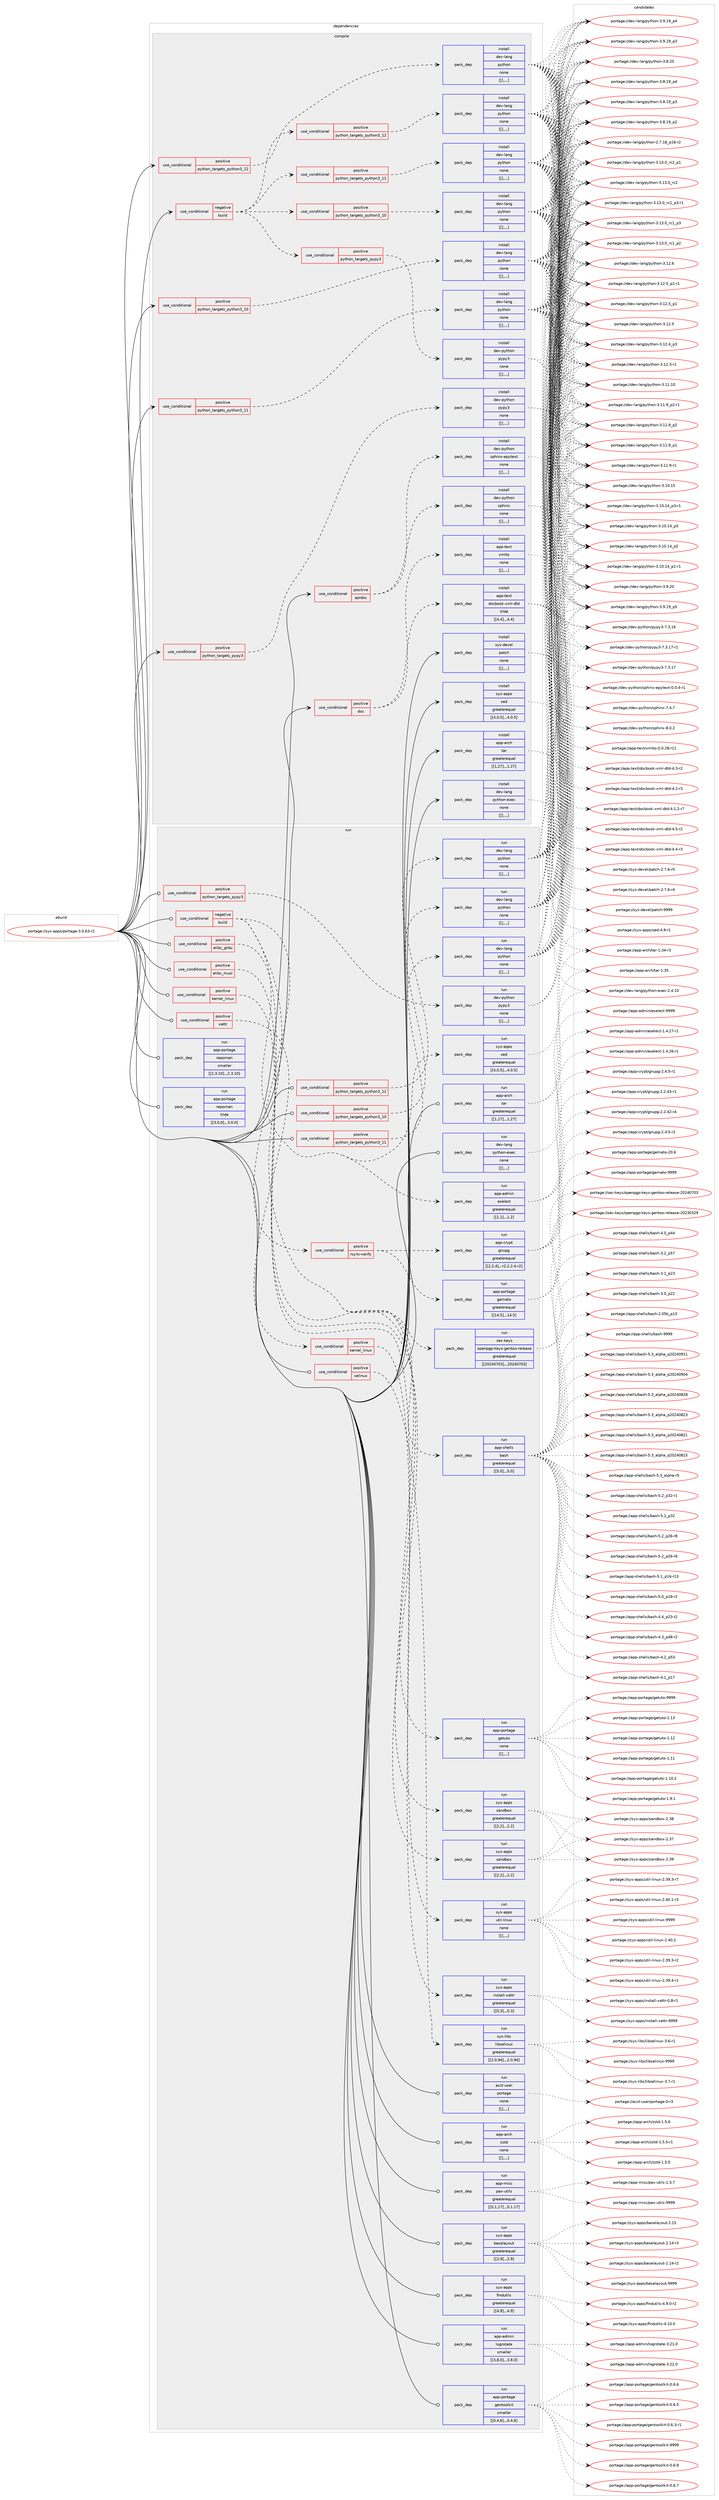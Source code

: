 digraph prolog {

# *************
# Graph options
# *************

newrank=true;
concentrate=true;
compound=true;
graph [rankdir=LR,fontname=Helvetica,fontsize=10,ranksep=1.5];#, ranksep=2.5, nodesep=0.2];
edge  [arrowhead=vee];
node  [fontname=Helvetica,fontsize=10];

# **********
# The ebuild
# **********

subgraph cluster_leftcol {
color=gray;
label=<<i>ebuild</i>>;
id [label="portage://sys-apps/portage-3.0.63-r2", color=red, width=4, href="../sys-apps/portage-3.0.63-r2.svg"];
}

# ****************
# The dependencies
# ****************

subgraph cluster_midcol {
color=gray;
label=<<i>dependencies</i>>;
subgraph cluster_compile {
fillcolor="#eeeeee";
style=filled;
label=<<i>compile</i>>;
subgraph cond7013 {
dependency18678 [label=<<TABLE BORDER="0" CELLBORDER="1" CELLSPACING="0" CELLPADDING="4"><TR><TD ROWSPAN="3" CELLPADDING="10">use_conditional</TD></TR><TR><TD>negative</TD></TR><TR><TD>build</TD></TR></TABLE>>, shape=none, color=red];
subgraph cond7014 {
dependency18679 [label=<<TABLE BORDER="0" CELLBORDER="1" CELLSPACING="0" CELLPADDING="4"><TR><TD ROWSPAN="3" CELLPADDING="10">use_conditional</TD></TR><TR><TD>positive</TD></TR><TR><TD>python_targets_pypy3</TD></TR></TABLE>>, shape=none, color=red];
subgraph pack11613 {
dependency18680 [label=<<TABLE BORDER="0" CELLBORDER="1" CELLSPACING="0" CELLPADDING="4" WIDTH="220"><TR><TD ROWSPAN="6" CELLPADDING="30">pack_dep</TD></TR><TR><TD WIDTH="110">install</TD></TR><TR><TD>dev-python</TD></TR><TR><TD>pypy3</TD></TR><TR><TD>none</TD></TR><TR><TD>[[],,,,]</TD></TR></TABLE>>, shape=none, color=blue];
}
dependency18679:e -> dependency18680:w [weight=20,style="dashed",arrowhead="vee"];
}
dependency18678:e -> dependency18679:w [weight=20,style="dashed",arrowhead="vee"];
subgraph cond7015 {
dependency18681 [label=<<TABLE BORDER="0" CELLBORDER="1" CELLSPACING="0" CELLPADDING="4"><TR><TD ROWSPAN="3" CELLPADDING="10">use_conditional</TD></TR><TR><TD>positive</TD></TR><TR><TD>python_targets_python3_10</TD></TR></TABLE>>, shape=none, color=red];
subgraph pack11614 {
dependency18682 [label=<<TABLE BORDER="0" CELLBORDER="1" CELLSPACING="0" CELLPADDING="4" WIDTH="220"><TR><TD ROWSPAN="6" CELLPADDING="30">pack_dep</TD></TR><TR><TD WIDTH="110">install</TD></TR><TR><TD>dev-lang</TD></TR><TR><TD>python</TD></TR><TR><TD>none</TD></TR><TR><TD>[[],,,,]</TD></TR></TABLE>>, shape=none, color=blue];
}
dependency18681:e -> dependency18682:w [weight=20,style="dashed",arrowhead="vee"];
}
dependency18678:e -> dependency18681:w [weight=20,style="dashed",arrowhead="vee"];
subgraph cond7016 {
dependency18683 [label=<<TABLE BORDER="0" CELLBORDER="1" CELLSPACING="0" CELLPADDING="4"><TR><TD ROWSPAN="3" CELLPADDING="10">use_conditional</TD></TR><TR><TD>positive</TD></TR><TR><TD>python_targets_python3_11</TD></TR></TABLE>>, shape=none, color=red];
subgraph pack11615 {
dependency18684 [label=<<TABLE BORDER="0" CELLBORDER="1" CELLSPACING="0" CELLPADDING="4" WIDTH="220"><TR><TD ROWSPAN="6" CELLPADDING="30">pack_dep</TD></TR><TR><TD WIDTH="110">install</TD></TR><TR><TD>dev-lang</TD></TR><TR><TD>python</TD></TR><TR><TD>none</TD></TR><TR><TD>[[],,,,]</TD></TR></TABLE>>, shape=none, color=blue];
}
dependency18683:e -> dependency18684:w [weight=20,style="dashed",arrowhead="vee"];
}
dependency18678:e -> dependency18683:w [weight=20,style="dashed",arrowhead="vee"];
subgraph cond7017 {
dependency18685 [label=<<TABLE BORDER="0" CELLBORDER="1" CELLSPACING="0" CELLPADDING="4"><TR><TD ROWSPAN="3" CELLPADDING="10">use_conditional</TD></TR><TR><TD>positive</TD></TR><TR><TD>python_targets_python3_12</TD></TR></TABLE>>, shape=none, color=red];
subgraph pack11616 {
dependency18686 [label=<<TABLE BORDER="0" CELLBORDER="1" CELLSPACING="0" CELLPADDING="4" WIDTH="220"><TR><TD ROWSPAN="6" CELLPADDING="30">pack_dep</TD></TR><TR><TD WIDTH="110">install</TD></TR><TR><TD>dev-lang</TD></TR><TR><TD>python</TD></TR><TR><TD>none</TD></TR><TR><TD>[[],,,,]</TD></TR></TABLE>>, shape=none, color=blue];
}
dependency18685:e -> dependency18686:w [weight=20,style="dashed",arrowhead="vee"];
}
dependency18678:e -> dependency18685:w [weight=20,style="dashed",arrowhead="vee"];
}
id:e -> dependency18678:w [weight=20,style="solid",arrowhead="vee"];
subgraph cond7018 {
dependency18687 [label=<<TABLE BORDER="0" CELLBORDER="1" CELLSPACING="0" CELLPADDING="4"><TR><TD ROWSPAN="3" CELLPADDING="10">use_conditional</TD></TR><TR><TD>positive</TD></TR><TR><TD>apidoc</TD></TR></TABLE>>, shape=none, color=red];
subgraph pack11617 {
dependency18688 [label=<<TABLE BORDER="0" CELLBORDER="1" CELLSPACING="0" CELLPADDING="4" WIDTH="220"><TR><TD ROWSPAN="6" CELLPADDING="30">pack_dep</TD></TR><TR><TD WIDTH="110">install</TD></TR><TR><TD>dev-python</TD></TR><TR><TD>sphinx</TD></TR><TR><TD>none</TD></TR><TR><TD>[[],,,,]</TD></TR></TABLE>>, shape=none, color=blue];
}
dependency18687:e -> dependency18688:w [weight=20,style="dashed",arrowhead="vee"];
subgraph pack11618 {
dependency18689 [label=<<TABLE BORDER="0" CELLBORDER="1" CELLSPACING="0" CELLPADDING="4" WIDTH="220"><TR><TD ROWSPAN="6" CELLPADDING="30">pack_dep</TD></TR><TR><TD WIDTH="110">install</TD></TR><TR><TD>dev-python</TD></TR><TR><TD>sphinx-epytext</TD></TR><TR><TD>none</TD></TR><TR><TD>[[],,,,]</TD></TR></TABLE>>, shape=none, color=blue];
}
dependency18687:e -> dependency18689:w [weight=20,style="dashed",arrowhead="vee"];
}
id:e -> dependency18687:w [weight=20,style="solid",arrowhead="vee"];
subgraph cond7019 {
dependency18690 [label=<<TABLE BORDER="0" CELLBORDER="1" CELLSPACING="0" CELLPADDING="4"><TR><TD ROWSPAN="3" CELLPADDING="10">use_conditional</TD></TR><TR><TD>positive</TD></TR><TR><TD>doc</TD></TR></TABLE>>, shape=none, color=red];
subgraph pack11619 {
dependency18691 [label=<<TABLE BORDER="0" CELLBORDER="1" CELLSPACING="0" CELLPADDING="4" WIDTH="220"><TR><TD ROWSPAN="6" CELLPADDING="30">pack_dep</TD></TR><TR><TD WIDTH="110">install</TD></TR><TR><TD>app-text</TD></TR><TR><TD>docbook-xml-dtd</TD></TR><TR><TD>tilde</TD></TR><TR><TD>[[4,4],,,4.4]</TD></TR></TABLE>>, shape=none, color=blue];
}
dependency18690:e -> dependency18691:w [weight=20,style="dashed",arrowhead="vee"];
subgraph pack11620 {
dependency18692 [label=<<TABLE BORDER="0" CELLBORDER="1" CELLSPACING="0" CELLPADDING="4" WIDTH="220"><TR><TD ROWSPAN="6" CELLPADDING="30">pack_dep</TD></TR><TR><TD WIDTH="110">install</TD></TR><TR><TD>app-text</TD></TR><TR><TD>xmlto</TD></TR><TR><TD>none</TD></TR><TR><TD>[[],,,,]</TD></TR></TABLE>>, shape=none, color=blue];
}
dependency18690:e -> dependency18692:w [weight=20,style="dashed",arrowhead="vee"];
}
id:e -> dependency18690:w [weight=20,style="solid",arrowhead="vee"];
subgraph cond7020 {
dependency18693 [label=<<TABLE BORDER="0" CELLBORDER="1" CELLSPACING="0" CELLPADDING="4"><TR><TD ROWSPAN="3" CELLPADDING="10">use_conditional</TD></TR><TR><TD>positive</TD></TR><TR><TD>python_targets_pypy3</TD></TR></TABLE>>, shape=none, color=red];
subgraph pack11621 {
dependency18694 [label=<<TABLE BORDER="0" CELLBORDER="1" CELLSPACING="0" CELLPADDING="4" WIDTH="220"><TR><TD ROWSPAN="6" CELLPADDING="30">pack_dep</TD></TR><TR><TD WIDTH="110">install</TD></TR><TR><TD>dev-python</TD></TR><TR><TD>pypy3</TD></TR><TR><TD>none</TD></TR><TR><TD>[[],,,,]</TD></TR></TABLE>>, shape=none, color=blue];
}
dependency18693:e -> dependency18694:w [weight=20,style="dashed",arrowhead="vee"];
}
id:e -> dependency18693:w [weight=20,style="solid",arrowhead="vee"];
subgraph cond7021 {
dependency18695 [label=<<TABLE BORDER="0" CELLBORDER="1" CELLSPACING="0" CELLPADDING="4"><TR><TD ROWSPAN="3" CELLPADDING="10">use_conditional</TD></TR><TR><TD>positive</TD></TR><TR><TD>python_targets_python3_10</TD></TR></TABLE>>, shape=none, color=red];
subgraph pack11622 {
dependency18696 [label=<<TABLE BORDER="0" CELLBORDER="1" CELLSPACING="0" CELLPADDING="4" WIDTH="220"><TR><TD ROWSPAN="6" CELLPADDING="30">pack_dep</TD></TR><TR><TD WIDTH="110">install</TD></TR><TR><TD>dev-lang</TD></TR><TR><TD>python</TD></TR><TR><TD>none</TD></TR><TR><TD>[[],,,,]</TD></TR></TABLE>>, shape=none, color=blue];
}
dependency18695:e -> dependency18696:w [weight=20,style="dashed",arrowhead="vee"];
}
id:e -> dependency18695:w [weight=20,style="solid",arrowhead="vee"];
subgraph cond7022 {
dependency18697 [label=<<TABLE BORDER="0" CELLBORDER="1" CELLSPACING="0" CELLPADDING="4"><TR><TD ROWSPAN="3" CELLPADDING="10">use_conditional</TD></TR><TR><TD>positive</TD></TR><TR><TD>python_targets_python3_11</TD></TR></TABLE>>, shape=none, color=red];
subgraph pack11623 {
dependency18698 [label=<<TABLE BORDER="0" CELLBORDER="1" CELLSPACING="0" CELLPADDING="4" WIDTH="220"><TR><TD ROWSPAN="6" CELLPADDING="30">pack_dep</TD></TR><TR><TD WIDTH="110">install</TD></TR><TR><TD>dev-lang</TD></TR><TR><TD>python</TD></TR><TR><TD>none</TD></TR><TR><TD>[[],,,,]</TD></TR></TABLE>>, shape=none, color=blue];
}
dependency18697:e -> dependency18698:w [weight=20,style="dashed",arrowhead="vee"];
}
id:e -> dependency18697:w [weight=20,style="solid",arrowhead="vee"];
subgraph cond7023 {
dependency18699 [label=<<TABLE BORDER="0" CELLBORDER="1" CELLSPACING="0" CELLPADDING="4"><TR><TD ROWSPAN="3" CELLPADDING="10">use_conditional</TD></TR><TR><TD>positive</TD></TR><TR><TD>python_targets_python3_12</TD></TR></TABLE>>, shape=none, color=red];
subgraph pack11624 {
dependency18700 [label=<<TABLE BORDER="0" CELLBORDER="1" CELLSPACING="0" CELLPADDING="4" WIDTH="220"><TR><TD ROWSPAN="6" CELLPADDING="30">pack_dep</TD></TR><TR><TD WIDTH="110">install</TD></TR><TR><TD>dev-lang</TD></TR><TR><TD>python</TD></TR><TR><TD>none</TD></TR><TR><TD>[[],,,,]</TD></TR></TABLE>>, shape=none, color=blue];
}
dependency18699:e -> dependency18700:w [weight=20,style="dashed",arrowhead="vee"];
}
id:e -> dependency18699:w [weight=20,style="solid",arrowhead="vee"];
subgraph pack11625 {
dependency18701 [label=<<TABLE BORDER="0" CELLBORDER="1" CELLSPACING="0" CELLPADDING="4" WIDTH="220"><TR><TD ROWSPAN="6" CELLPADDING="30">pack_dep</TD></TR><TR><TD WIDTH="110">install</TD></TR><TR><TD>app-arch</TD></TR><TR><TD>tar</TD></TR><TR><TD>greaterequal</TD></TR><TR><TD>[[1,27],,,1.27]</TD></TR></TABLE>>, shape=none, color=blue];
}
id:e -> dependency18701:w [weight=20,style="solid",arrowhead="vee"];
subgraph pack11626 {
dependency18702 [label=<<TABLE BORDER="0" CELLBORDER="1" CELLSPACING="0" CELLPADDING="4" WIDTH="220"><TR><TD ROWSPAN="6" CELLPADDING="30">pack_dep</TD></TR><TR><TD WIDTH="110">install</TD></TR><TR><TD>dev-lang</TD></TR><TR><TD>python-exec</TD></TR><TR><TD>none</TD></TR><TR><TD>[[],,,,]</TD></TR></TABLE>>, shape=none, color=blue];
}
id:e -> dependency18702:w [weight=20,style="solid",arrowhead="vee"];
subgraph pack11627 {
dependency18703 [label=<<TABLE BORDER="0" CELLBORDER="1" CELLSPACING="0" CELLPADDING="4" WIDTH="220"><TR><TD ROWSPAN="6" CELLPADDING="30">pack_dep</TD></TR><TR><TD WIDTH="110">install</TD></TR><TR><TD>sys-apps</TD></TR><TR><TD>sed</TD></TR><TR><TD>greaterequal</TD></TR><TR><TD>[[4,0,5],,,4.0.5]</TD></TR></TABLE>>, shape=none, color=blue];
}
id:e -> dependency18703:w [weight=20,style="solid",arrowhead="vee"];
subgraph pack11628 {
dependency18704 [label=<<TABLE BORDER="0" CELLBORDER="1" CELLSPACING="0" CELLPADDING="4" WIDTH="220"><TR><TD ROWSPAN="6" CELLPADDING="30">pack_dep</TD></TR><TR><TD WIDTH="110">install</TD></TR><TR><TD>sys-devel</TD></TR><TR><TD>patch</TD></TR><TR><TD>none</TD></TR><TR><TD>[[],,,,]</TD></TR></TABLE>>, shape=none, color=blue];
}
id:e -> dependency18704:w [weight=20,style="solid",arrowhead="vee"];
}
subgraph cluster_compileandrun {
fillcolor="#eeeeee";
style=filled;
label=<<i>compile and run</i>>;
}
subgraph cluster_run {
fillcolor="#eeeeee";
style=filled;
label=<<i>run</i>>;
subgraph cond7024 {
dependency18705 [label=<<TABLE BORDER="0" CELLBORDER="1" CELLSPACING="0" CELLPADDING="4"><TR><TD ROWSPAN="3" CELLPADDING="10">use_conditional</TD></TR><TR><TD>negative</TD></TR><TR><TD>build</TD></TR></TABLE>>, shape=none, color=red];
subgraph pack11629 {
dependency18706 [label=<<TABLE BORDER="0" CELLBORDER="1" CELLSPACING="0" CELLPADDING="4" WIDTH="220"><TR><TD ROWSPAN="6" CELLPADDING="30">pack_dep</TD></TR><TR><TD WIDTH="110">run</TD></TR><TR><TD>app-admin</TD></TR><TR><TD>eselect</TD></TR><TR><TD>greaterequal</TD></TR><TR><TD>[[1,2],,,1.2]</TD></TR></TABLE>>, shape=none, color=blue];
}
dependency18705:e -> dependency18706:w [weight=20,style="dashed",arrowhead="vee"];
subgraph pack11630 {
dependency18707 [label=<<TABLE BORDER="0" CELLBORDER="1" CELLSPACING="0" CELLPADDING="4" WIDTH="220"><TR><TD ROWSPAN="6" CELLPADDING="30">pack_dep</TD></TR><TR><TD WIDTH="110">run</TD></TR><TR><TD>app-portage</TD></TR><TR><TD>getuto</TD></TR><TR><TD>none</TD></TR><TR><TD>[[],,,,]</TD></TR></TABLE>>, shape=none, color=blue];
}
dependency18705:e -> dependency18707:w [weight=20,style="dashed",arrowhead="vee"];
subgraph pack11631 {
dependency18708 [label=<<TABLE BORDER="0" CELLBORDER="1" CELLSPACING="0" CELLPADDING="4" WIDTH="220"><TR><TD ROWSPAN="6" CELLPADDING="30">pack_dep</TD></TR><TR><TD WIDTH="110">run</TD></TR><TR><TD>app-shells</TD></TR><TR><TD>bash</TD></TR><TR><TD>greaterequal</TD></TR><TR><TD>[[5,0],,,5.0]</TD></TR></TABLE>>, shape=none, color=blue];
}
dependency18705:e -> dependency18708:w [weight=20,style="dashed",arrowhead="vee"];
subgraph pack11632 {
dependency18709 [label=<<TABLE BORDER="0" CELLBORDER="1" CELLSPACING="0" CELLPADDING="4" WIDTH="220"><TR><TD ROWSPAN="6" CELLPADDING="30">pack_dep</TD></TR><TR><TD WIDTH="110">run</TD></TR><TR><TD>sec-keys</TD></TR><TR><TD>openpgp-keys-gentoo-release</TD></TR><TR><TD>greaterequal</TD></TR><TR><TD>[[20240703],,,20240703]</TD></TR></TABLE>>, shape=none, color=blue];
}
dependency18705:e -> dependency18709:w [weight=20,style="dashed",arrowhead="vee"];
subgraph pack11633 {
dependency18710 [label=<<TABLE BORDER="0" CELLBORDER="1" CELLSPACING="0" CELLPADDING="4" WIDTH="220"><TR><TD ROWSPAN="6" CELLPADDING="30">pack_dep</TD></TR><TR><TD WIDTH="110">run</TD></TR><TR><TD>sys-apps</TD></TR><TR><TD>sed</TD></TR><TR><TD>greaterequal</TD></TR><TR><TD>[[4,0,5],,,4.0.5]</TD></TR></TABLE>>, shape=none, color=blue];
}
dependency18705:e -> dependency18710:w [weight=20,style="dashed",arrowhead="vee"];
subgraph cond7025 {
dependency18711 [label=<<TABLE BORDER="0" CELLBORDER="1" CELLSPACING="0" CELLPADDING="4"><TR><TD ROWSPAN="3" CELLPADDING="10">use_conditional</TD></TR><TR><TD>positive</TD></TR><TR><TD>rsync-verify</TD></TR></TABLE>>, shape=none, color=red];
subgraph pack11634 {
dependency18712 [label=<<TABLE BORDER="0" CELLBORDER="1" CELLSPACING="0" CELLPADDING="4" WIDTH="220"><TR><TD ROWSPAN="6" CELLPADDING="30">pack_dep</TD></TR><TR><TD WIDTH="110">run</TD></TR><TR><TD>app-crypt</TD></TR><TR><TD>gnupg</TD></TR><TR><TD>greaterequal</TD></TR><TR><TD>[[2,2,4],,-r2,2.2.4-r2]</TD></TR></TABLE>>, shape=none, color=blue];
}
dependency18711:e -> dependency18712:w [weight=20,style="dashed",arrowhead="vee"];
subgraph pack11635 {
dependency18713 [label=<<TABLE BORDER="0" CELLBORDER="1" CELLSPACING="0" CELLPADDING="4" WIDTH="220"><TR><TD ROWSPAN="6" CELLPADDING="30">pack_dep</TD></TR><TR><TD WIDTH="110">run</TD></TR><TR><TD>app-portage</TD></TR><TR><TD>gemato</TD></TR><TR><TD>greaterequal</TD></TR><TR><TD>[[14,5],,,14.5]</TD></TR></TABLE>>, shape=none, color=blue];
}
dependency18711:e -> dependency18713:w [weight=20,style="dashed",arrowhead="vee"];
}
dependency18705:e -> dependency18711:w [weight=20,style="dashed",arrowhead="vee"];
}
id:e -> dependency18705:w [weight=20,style="solid",arrowhead="odot"];
subgraph cond7026 {
dependency18714 [label=<<TABLE BORDER="0" CELLBORDER="1" CELLSPACING="0" CELLPADDING="4"><TR><TD ROWSPAN="3" CELLPADDING="10">use_conditional</TD></TR><TR><TD>positive</TD></TR><TR><TD>elibc_glibc</TD></TR></TABLE>>, shape=none, color=red];
subgraph pack11636 {
dependency18715 [label=<<TABLE BORDER="0" CELLBORDER="1" CELLSPACING="0" CELLPADDING="4" WIDTH="220"><TR><TD ROWSPAN="6" CELLPADDING="30">pack_dep</TD></TR><TR><TD WIDTH="110">run</TD></TR><TR><TD>sys-apps</TD></TR><TR><TD>sandbox</TD></TR><TR><TD>greaterequal</TD></TR><TR><TD>[[2,2],,,2.2]</TD></TR></TABLE>>, shape=none, color=blue];
}
dependency18714:e -> dependency18715:w [weight=20,style="dashed",arrowhead="vee"];
}
id:e -> dependency18714:w [weight=20,style="solid",arrowhead="odot"];
subgraph cond7027 {
dependency18716 [label=<<TABLE BORDER="0" CELLBORDER="1" CELLSPACING="0" CELLPADDING="4"><TR><TD ROWSPAN="3" CELLPADDING="10">use_conditional</TD></TR><TR><TD>positive</TD></TR><TR><TD>elibc_musl</TD></TR></TABLE>>, shape=none, color=red];
subgraph pack11637 {
dependency18717 [label=<<TABLE BORDER="0" CELLBORDER="1" CELLSPACING="0" CELLPADDING="4" WIDTH="220"><TR><TD ROWSPAN="6" CELLPADDING="30">pack_dep</TD></TR><TR><TD WIDTH="110">run</TD></TR><TR><TD>sys-apps</TD></TR><TR><TD>sandbox</TD></TR><TR><TD>greaterequal</TD></TR><TR><TD>[[2,2],,,2.2]</TD></TR></TABLE>>, shape=none, color=blue];
}
dependency18716:e -> dependency18717:w [weight=20,style="dashed",arrowhead="vee"];
}
id:e -> dependency18716:w [weight=20,style="solid",arrowhead="odot"];
subgraph cond7028 {
dependency18718 [label=<<TABLE BORDER="0" CELLBORDER="1" CELLSPACING="0" CELLPADDING="4"><TR><TD ROWSPAN="3" CELLPADDING="10">use_conditional</TD></TR><TR><TD>positive</TD></TR><TR><TD>kernel_linux</TD></TR></TABLE>>, shape=none, color=red];
subgraph pack11638 {
dependency18719 [label=<<TABLE BORDER="0" CELLBORDER="1" CELLSPACING="0" CELLPADDING="4" WIDTH="220"><TR><TD ROWSPAN="6" CELLPADDING="30">pack_dep</TD></TR><TR><TD WIDTH="110">run</TD></TR><TR><TD>sys-apps</TD></TR><TR><TD>util-linux</TD></TR><TR><TD>none</TD></TR><TR><TD>[[],,,,]</TD></TR></TABLE>>, shape=none, color=blue];
}
dependency18718:e -> dependency18719:w [weight=20,style="dashed",arrowhead="vee"];
}
id:e -> dependency18718:w [weight=20,style="solid",arrowhead="odot"];
subgraph cond7029 {
dependency18720 [label=<<TABLE BORDER="0" CELLBORDER="1" CELLSPACING="0" CELLPADDING="4"><TR><TD ROWSPAN="3" CELLPADDING="10">use_conditional</TD></TR><TR><TD>positive</TD></TR><TR><TD>python_targets_pypy3</TD></TR></TABLE>>, shape=none, color=red];
subgraph pack11639 {
dependency18721 [label=<<TABLE BORDER="0" CELLBORDER="1" CELLSPACING="0" CELLPADDING="4" WIDTH="220"><TR><TD ROWSPAN="6" CELLPADDING="30">pack_dep</TD></TR><TR><TD WIDTH="110">run</TD></TR><TR><TD>dev-python</TD></TR><TR><TD>pypy3</TD></TR><TR><TD>none</TD></TR><TR><TD>[[],,,,]</TD></TR></TABLE>>, shape=none, color=blue];
}
dependency18720:e -> dependency18721:w [weight=20,style="dashed",arrowhead="vee"];
}
id:e -> dependency18720:w [weight=20,style="solid",arrowhead="odot"];
subgraph cond7030 {
dependency18722 [label=<<TABLE BORDER="0" CELLBORDER="1" CELLSPACING="0" CELLPADDING="4"><TR><TD ROWSPAN="3" CELLPADDING="10">use_conditional</TD></TR><TR><TD>positive</TD></TR><TR><TD>python_targets_python3_10</TD></TR></TABLE>>, shape=none, color=red];
subgraph pack11640 {
dependency18723 [label=<<TABLE BORDER="0" CELLBORDER="1" CELLSPACING="0" CELLPADDING="4" WIDTH="220"><TR><TD ROWSPAN="6" CELLPADDING="30">pack_dep</TD></TR><TR><TD WIDTH="110">run</TD></TR><TR><TD>dev-lang</TD></TR><TR><TD>python</TD></TR><TR><TD>none</TD></TR><TR><TD>[[],,,,]</TD></TR></TABLE>>, shape=none, color=blue];
}
dependency18722:e -> dependency18723:w [weight=20,style="dashed",arrowhead="vee"];
}
id:e -> dependency18722:w [weight=20,style="solid",arrowhead="odot"];
subgraph cond7031 {
dependency18724 [label=<<TABLE BORDER="0" CELLBORDER="1" CELLSPACING="0" CELLPADDING="4"><TR><TD ROWSPAN="3" CELLPADDING="10">use_conditional</TD></TR><TR><TD>positive</TD></TR><TR><TD>python_targets_python3_11</TD></TR></TABLE>>, shape=none, color=red];
subgraph pack11641 {
dependency18725 [label=<<TABLE BORDER="0" CELLBORDER="1" CELLSPACING="0" CELLPADDING="4" WIDTH="220"><TR><TD ROWSPAN="6" CELLPADDING="30">pack_dep</TD></TR><TR><TD WIDTH="110">run</TD></TR><TR><TD>dev-lang</TD></TR><TR><TD>python</TD></TR><TR><TD>none</TD></TR><TR><TD>[[],,,,]</TD></TR></TABLE>>, shape=none, color=blue];
}
dependency18724:e -> dependency18725:w [weight=20,style="dashed",arrowhead="vee"];
}
id:e -> dependency18724:w [weight=20,style="solid",arrowhead="odot"];
subgraph cond7032 {
dependency18726 [label=<<TABLE BORDER="0" CELLBORDER="1" CELLSPACING="0" CELLPADDING="4"><TR><TD ROWSPAN="3" CELLPADDING="10">use_conditional</TD></TR><TR><TD>positive</TD></TR><TR><TD>python_targets_python3_12</TD></TR></TABLE>>, shape=none, color=red];
subgraph pack11642 {
dependency18727 [label=<<TABLE BORDER="0" CELLBORDER="1" CELLSPACING="0" CELLPADDING="4" WIDTH="220"><TR><TD ROWSPAN="6" CELLPADDING="30">pack_dep</TD></TR><TR><TD WIDTH="110">run</TD></TR><TR><TD>dev-lang</TD></TR><TR><TD>python</TD></TR><TR><TD>none</TD></TR><TR><TD>[[],,,,]</TD></TR></TABLE>>, shape=none, color=blue];
}
dependency18726:e -> dependency18727:w [weight=20,style="dashed",arrowhead="vee"];
}
id:e -> dependency18726:w [weight=20,style="solid",arrowhead="odot"];
subgraph cond7033 {
dependency18728 [label=<<TABLE BORDER="0" CELLBORDER="1" CELLSPACING="0" CELLPADDING="4"><TR><TD ROWSPAN="3" CELLPADDING="10">use_conditional</TD></TR><TR><TD>positive</TD></TR><TR><TD>selinux</TD></TR></TABLE>>, shape=none, color=red];
subgraph pack11643 {
dependency18729 [label=<<TABLE BORDER="0" CELLBORDER="1" CELLSPACING="0" CELLPADDING="4" WIDTH="220"><TR><TD ROWSPAN="6" CELLPADDING="30">pack_dep</TD></TR><TR><TD WIDTH="110">run</TD></TR><TR><TD>sys-libs</TD></TR><TR><TD>libselinux</TD></TR><TR><TD>greaterequal</TD></TR><TR><TD>[[2,0,94],,,2.0.94]</TD></TR></TABLE>>, shape=none, color=blue];
}
dependency18728:e -> dependency18729:w [weight=20,style="dashed",arrowhead="vee"];
}
id:e -> dependency18728:w [weight=20,style="solid",arrowhead="odot"];
subgraph cond7034 {
dependency18730 [label=<<TABLE BORDER="0" CELLBORDER="1" CELLSPACING="0" CELLPADDING="4"><TR><TD ROWSPAN="3" CELLPADDING="10">use_conditional</TD></TR><TR><TD>positive</TD></TR><TR><TD>xattr</TD></TR></TABLE>>, shape=none, color=red];
subgraph cond7035 {
dependency18731 [label=<<TABLE BORDER="0" CELLBORDER="1" CELLSPACING="0" CELLPADDING="4"><TR><TD ROWSPAN="3" CELLPADDING="10">use_conditional</TD></TR><TR><TD>positive</TD></TR><TR><TD>kernel_linux</TD></TR></TABLE>>, shape=none, color=red];
subgraph pack11644 {
dependency18732 [label=<<TABLE BORDER="0" CELLBORDER="1" CELLSPACING="0" CELLPADDING="4" WIDTH="220"><TR><TD ROWSPAN="6" CELLPADDING="30">pack_dep</TD></TR><TR><TD WIDTH="110">run</TD></TR><TR><TD>sys-apps</TD></TR><TR><TD>install-xattr</TD></TR><TR><TD>greaterequal</TD></TR><TR><TD>[[0,3],,,0.3]</TD></TR></TABLE>>, shape=none, color=blue];
}
dependency18731:e -> dependency18732:w [weight=20,style="dashed",arrowhead="vee"];
}
dependency18730:e -> dependency18731:w [weight=20,style="dashed",arrowhead="vee"];
}
id:e -> dependency18730:w [weight=20,style="solid",arrowhead="odot"];
subgraph pack11645 {
dependency18733 [label=<<TABLE BORDER="0" CELLBORDER="1" CELLSPACING="0" CELLPADDING="4" WIDTH="220"><TR><TD ROWSPAN="6" CELLPADDING="30">pack_dep</TD></TR><TR><TD WIDTH="110">run</TD></TR><TR><TD>acct-user</TD></TR><TR><TD>portage</TD></TR><TR><TD>none</TD></TR><TR><TD>[[],,,,]</TD></TR></TABLE>>, shape=none, color=blue];
}
id:e -> dependency18733:w [weight=20,style="solid",arrowhead="odot"];
subgraph pack11646 {
dependency18734 [label=<<TABLE BORDER="0" CELLBORDER="1" CELLSPACING="0" CELLPADDING="4" WIDTH="220"><TR><TD ROWSPAN="6" CELLPADDING="30">pack_dep</TD></TR><TR><TD WIDTH="110">run</TD></TR><TR><TD>app-arch</TD></TR><TR><TD>tar</TD></TR><TR><TD>greaterequal</TD></TR><TR><TD>[[1,27],,,1.27]</TD></TR></TABLE>>, shape=none, color=blue];
}
id:e -> dependency18734:w [weight=20,style="solid",arrowhead="odot"];
subgraph pack11647 {
dependency18735 [label=<<TABLE BORDER="0" CELLBORDER="1" CELLSPACING="0" CELLPADDING="4" WIDTH="220"><TR><TD ROWSPAN="6" CELLPADDING="30">pack_dep</TD></TR><TR><TD WIDTH="110">run</TD></TR><TR><TD>app-arch</TD></TR><TR><TD>zstd</TD></TR><TR><TD>none</TD></TR><TR><TD>[[],,,,]</TD></TR></TABLE>>, shape=none, color=blue];
}
id:e -> dependency18735:w [weight=20,style="solid",arrowhead="odot"];
subgraph pack11648 {
dependency18736 [label=<<TABLE BORDER="0" CELLBORDER="1" CELLSPACING="0" CELLPADDING="4" WIDTH="220"><TR><TD ROWSPAN="6" CELLPADDING="30">pack_dep</TD></TR><TR><TD WIDTH="110">run</TD></TR><TR><TD>app-misc</TD></TR><TR><TD>pax-utils</TD></TR><TR><TD>greaterequal</TD></TR><TR><TD>[[0,1,17],,,0.1.17]</TD></TR></TABLE>>, shape=none, color=blue];
}
id:e -> dependency18736:w [weight=20,style="solid",arrowhead="odot"];
subgraph pack11649 {
dependency18737 [label=<<TABLE BORDER="0" CELLBORDER="1" CELLSPACING="0" CELLPADDING="4" WIDTH="220"><TR><TD ROWSPAN="6" CELLPADDING="30">pack_dep</TD></TR><TR><TD WIDTH="110">run</TD></TR><TR><TD>dev-lang</TD></TR><TR><TD>python-exec</TD></TR><TR><TD>none</TD></TR><TR><TD>[[],,,,]</TD></TR></TABLE>>, shape=none, color=blue];
}
id:e -> dependency18737:w [weight=20,style="solid",arrowhead="odot"];
subgraph pack11650 {
dependency18738 [label=<<TABLE BORDER="0" CELLBORDER="1" CELLSPACING="0" CELLPADDING="4" WIDTH="220"><TR><TD ROWSPAN="6" CELLPADDING="30">pack_dep</TD></TR><TR><TD WIDTH="110">run</TD></TR><TR><TD>sys-apps</TD></TR><TR><TD>baselayout</TD></TR><TR><TD>greaterequal</TD></TR><TR><TD>[[2,9],,,2.9]</TD></TR></TABLE>>, shape=none, color=blue];
}
id:e -> dependency18738:w [weight=20,style="solid",arrowhead="odot"];
subgraph pack11651 {
dependency18739 [label=<<TABLE BORDER="0" CELLBORDER="1" CELLSPACING="0" CELLPADDING="4" WIDTH="220"><TR><TD ROWSPAN="6" CELLPADDING="30">pack_dep</TD></TR><TR><TD WIDTH="110">run</TD></TR><TR><TD>sys-apps</TD></TR><TR><TD>findutils</TD></TR><TR><TD>greaterequal</TD></TR><TR><TD>[[4,9],,,4.9]</TD></TR></TABLE>>, shape=none, color=blue];
}
id:e -> dependency18739:w [weight=20,style="solid",arrowhead="odot"];
subgraph pack11652 {
dependency18740 [label=<<TABLE BORDER="0" CELLBORDER="1" CELLSPACING="0" CELLPADDING="4" WIDTH="220"><TR><TD ROWSPAN="6" CELLPADDING="30">pack_dep</TD></TR><TR><TD WIDTH="110">run</TD></TR><TR><TD>app-admin</TD></TR><TR><TD>logrotate</TD></TR><TR><TD>smaller</TD></TR><TR><TD>[[3,8,0],,,3.8.0]</TD></TR></TABLE>>, shape=none, color=blue];
}
id:e -> dependency18740:w [weight=20,style="solid",arrowhead="odot"];
subgraph pack11653 {
dependency18741 [label=<<TABLE BORDER="0" CELLBORDER="1" CELLSPACING="0" CELLPADDING="4" WIDTH="220"><TR><TD ROWSPAN="6" CELLPADDING="30">pack_dep</TD></TR><TR><TD WIDTH="110">run</TD></TR><TR><TD>app-portage</TD></TR><TR><TD>gentoolkit</TD></TR><TR><TD>smaller</TD></TR><TR><TD>[[0,4,6],,,0.4.6]</TD></TR></TABLE>>, shape=none, color=blue];
}
id:e -> dependency18741:w [weight=20,style="solid",arrowhead="odot"];
subgraph pack11654 {
dependency18742 [label=<<TABLE BORDER="0" CELLBORDER="1" CELLSPACING="0" CELLPADDING="4" WIDTH="220"><TR><TD ROWSPAN="6" CELLPADDING="30">pack_dep</TD></TR><TR><TD WIDTH="110">run</TD></TR><TR><TD>app-portage</TD></TR><TR><TD>repoman</TD></TR><TR><TD>smaller</TD></TR><TR><TD>[[2,3,10],,,2.3.10]</TD></TR></TABLE>>, shape=none, color=blue];
}
id:e -> dependency18742:w [weight=20,style="solid",arrowhead="odot"];
subgraph pack11655 {
dependency18743 [label=<<TABLE BORDER="0" CELLBORDER="1" CELLSPACING="0" CELLPADDING="4" WIDTH="220"><TR><TD ROWSPAN="6" CELLPADDING="30">pack_dep</TD></TR><TR><TD WIDTH="110">run</TD></TR><TR><TD>app-portage</TD></TR><TR><TD>repoman</TD></TR><TR><TD>tilde</TD></TR><TR><TD>[[3,0,0],,,3.0.0]</TD></TR></TABLE>>, shape=none, color=blue];
}
id:e -> dependency18743:w [weight=20,style="solid",arrowhead="odot"];
}
}

# **************
# The candidates
# **************

subgraph cluster_choices {
rank=same;
color=gray;
label=<<i>candidates</i>>;

subgraph choice11613 {
color=black;
nodesep=1;
choice100101118451121211161041111104711212111212151455546514649554511449 [label="portage://dev-python/pypy3-7.3.17-r1", color=red, width=4,href="../dev-python/pypy3-7.3.17-r1.svg"];
choice10010111845112121116104111110471121211121215145554651464955 [label="portage://dev-python/pypy3-7.3.17", color=red, width=4,href="../dev-python/pypy3-7.3.17.svg"];
choice10010111845112121116104111110471121211121215145554651464954 [label="portage://dev-python/pypy3-7.3.16", color=red, width=4,href="../dev-python/pypy3-7.3.16.svg"];
dependency18680:e -> choice100101118451121211161041111104711212111212151455546514649554511449:w [style=dotted,weight="100"];
dependency18680:e -> choice10010111845112121116104111110471121211121215145554651464955:w [style=dotted,weight="100"];
dependency18680:e -> choice10010111845112121116104111110471121211121215145554651464954:w [style=dotted,weight="100"];
}
subgraph choice11614 {
color=black;
nodesep=1;
choice100101118451089711010347112121116104111110455146495146489511499509511249 [label="portage://dev-lang/python-3.13.0_rc2_p1", color=red, width=4,href="../dev-lang/python-3.13.0_rc2_p1.svg"];
choice10010111845108971101034711212111610411111045514649514648951149950 [label="portage://dev-lang/python-3.13.0_rc2", color=red, width=4,href="../dev-lang/python-3.13.0_rc2.svg"];
choice1001011184510897110103471121211161041111104551464951464895114994995112514511449 [label="portage://dev-lang/python-3.13.0_rc1_p3-r1", color=red, width=4,href="../dev-lang/python-3.13.0_rc1_p3-r1.svg"];
choice100101118451089711010347112121116104111110455146495146489511499499511251 [label="portage://dev-lang/python-3.13.0_rc1_p3", color=red, width=4,href="../dev-lang/python-3.13.0_rc1_p3.svg"];
choice100101118451089711010347112121116104111110455146495146489511499499511250 [label="portage://dev-lang/python-3.13.0_rc1_p2", color=red, width=4,href="../dev-lang/python-3.13.0_rc1_p2.svg"];
choice10010111845108971101034711212111610411111045514649504654 [label="portage://dev-lang/python-3.12.6", color=red, width=4,href="../dev-lang/python-3.12.6.svg"];
choice1001011184510897110103471121211161041111104551464950465395112494511449 [label="portage://dev-lang/python-3.12.5_p1-r1", color=red, width=4,href="../dev-lang/python-3.12.5_p1-r1.svg"];
choice100101118451089711010347112121116104111110455146495046539511249 [label="portage://dev-lang/python-3.12.5_p1", color=red, width=4,href="../dev-lang/python-3.12.5_p1.svg"];
choice10010111845108971101034711212111610411111045514649504653 [label="portage://dev-lang/python-3.12.5", color=red, width=4,href="../dev-lang/python-3.12.5.svg"];
choice100101118451089711010347112121116104111110455146495046529511251 [label="portage://dev-lang/python-3.12.4_p3", color=red, width=4,href="../dev-lang/python-3.12.4_p3.svg"];
choice100101118451089711010347112121116104111110455146495046514511449 [label="portage://dev-lang/python-3.12.3-r1", color=red, width=4,href="../dev-lang/python-3.12.3-r1.svg"];
choice1001011184510897110103471121211161041111104551464949464948 [label="portage://dev-lang/python-3.11.10", color=red, width=4,href="../dev-lang/python-3.11.10.svg"];
choice1001011184510897110103471121211161041111104551464949465795112504511449 [label="portage://dev-lang/python-3.11.9_p2-r1", color=red, width=4,href="../dev-lang/python-3.11.9_p2-r1.svg"];
choice100101118451089711010347112121116104111110455146494946579511250 [label="portage://dev-lang/python-3.11.9_p2", color=red, width=4,href="../dev-lang/python-3.11.9_p2.svg"];
choice100101118451089711010347112121116104111110455146494946579511249 [label="portage://dev-lang/python-3.11.9_p1", color=red, width=4,href="../dev-lang/python-3.11.9_p1.svg"];
choice100101118451089711010347112121116104111110455146494946574511449 [label="portage://dev-lang/python-3.11.9-r1", color=red, width=4,href="../dev-lang/python-3.11.9-r1.svg"];
choice1001011184510897110103471121211161041111104551464948464953 [label="portage://dev-lang/python-3.10.15", color=red, width=4,href="../dev-lang/python-3.10.15.svg"];
choice100101118451089711010347112121116104111110455146494846495295112514511449 [label="portage://dev-lang/python-3.10.14_p3-r1", color=red, width=4,href="../dev-lang/python-3.10.14_p3-r1.svg"];
choice10010111845108971101034711212111610411111045514649484649529511251 [label="portage://dev-lang/python-3.10.14_p3", color=red, width=4,href="../dev-lang/python-3.10.14_p3.svg"];
choice10010111845108971101034711212111610411111045514649484649529511250 [label="portage://dev-lang/python-3.10.14_p2", color=red, width=4,href="../dev-lang/python-3.10.14_p2.svg"];
choice100101118451089711010347112121116104111110455146494846495295112494511449 [label="portage://dev-lang/python-3.10.14_p1-r1", color=red, width=4,href="../dev-lang/python-3.10.14_p1-r1.svg"];
choice10010111845108971101034711212111610411111045514657465048 [label="portage://dev-lang/python-3.9.20", color=red, width=4,href="../dev-lang/python-3.9.20.svg"];
choice100101118451089711010347112121116104111110455146574649579511253 [label="portage://dev-lang/python-3.9.19_p5", color=red, width=4,href="../dev-lang/python-3.9.19_p5.svg"];
choice100101118451089711010347112121116104111110455146574649579511252 [label="portage://dev-lang/python-3.9.19_p4", color=red, width=4,href="../dev-lang/python-3.9.19_p4.svg"];
choice100101118451089711010347112121116104111110455146574649579511251 [label="portage://dev-lang/python-3.9.19_p3", color=red, width=4,href="../dev-lang/python-3.9.19_p3.svg"];
choice10010111845108971101034711212111610411111045514656465048 [label="portage://dev-lang/python-3.8.20", color=red, width=4,href="../dev-lang/python-3.8.20.svg"];
choice100101118451089711010347112121116104111110455146564649579511252 [label="portage://dev-lang/python-3.8.19_p4", color=red, width=4,href="../dev-lang/python-3.8.19_p4.svg"];
choice100101118451089711010347112121116104111110455146564649579511251 [label="portage://dev-lang/python-3.8.19_p3", color=red, width=4,href="../dev-lang/python-3.8.19_p3.svg"];
choice100101118451089711010347112121116104111110455146564649579511250 [label="portage://dev-lang/python-3.8.19_p2", color=red, width=4,href="../dev-lang/python-3.8.19_p2.svg"];
choice100101118451089711010347112121116104111110455046554649569511249544511450 [label="portage://dev-lang/python-2.7.18_p16-r2", color=red, width=4,href="../dev-lang/python-2.7.18_p16-r2.svg"];
dependency18682:e -> choice100101118451089711010347112121116104111110455146495146489511499509511249:w [style=dotted,weight="100"];
dependency18682:e -> choice10010111845108971101034711212111610411111045514649514648951149950:w [style=dotted,weight="100"];
dependency18682:e -> choice1001011184510897110103471121211161041111104551464951464895114994995112514511449:w [style=dotted,weight="100"];
dependency18682:e -> choice100101118451089711010347112121116104111110455146495146489511499499511251:w [style=dotted,weight="100"];
dependency18682:e -> choice100101118451089711010347112121116104111110455146495146489511499499511250:w [style=dotted,weight="100"];
dependency18682:e -> choice10010111845108971101034711212111610411111045514649504654:w [style=dotted,weight="100"];
dependency18682:e -> choice1001011184510897110103471121211161041111104551464950465395112494511449:w [style=dotted,weight="100"];
dependency18682:e -> choice100101118451089711010347112121116104111110455146495046539511249:w [style=dotted,weight="100"];
dependency18682:e -> choice10010111845108971101034711212111610411111045514649504653:w [style=dotted,weight="100"];
dependency18682:e -> choice100101118451089711010347112121116104111110455146495046529511251:w [style=dotted,weight="100"];
dependency18682:e -> choice100101118451089711010347112121116104111110455146495046514511449:w [style=dotted,weight="100"];
dependency18682:e -> choice1001011184510897110103471121211161041111104551464949464948:w [style=dotted,weight="100"];
dependency18682:e -> choice1001011184510897110103471121211161041111104551464949465795112504511449:w [style=dotted,weight="100"];
dependency18682:e -> choice100101118451089711010347112121116104111110455146494946579511250:w [style=dotted,weight="100"];
dependency18682:e -> choice100101118451089711010347112121116104111110455146494946579511249:w [style=dotted,weight="100"];
dependency18682:e -> choice100101118451089711010347112121116104111110455146494946574511449:w [style=dotted,weight="100"];
dependency18682:e -> choice1001011184510897110103471121211161041111104551464948464953:w [style=dotted,weight="100"];
dependency18682:e -> choice100101118451089711010347112121116104111110455146494846495295112514511449:w [style=dotted,weight="100"];
dependency18682:e -> choice10010111845108971101034711212111610411111045514649484649529511251:w [style=dotted,weight="100"];
dependency18682:e -> choice10010111845108971101034711212111610411111045514649484649529511250:w [style=dotted,weight="100"];
dependency18682:e -> choice100101118451089711010347112121116104111110455146494846495295112494511449:w [style=dotted,weight="100"];
dependency18682:e -> choice10010111845108971101034711212111610411111045514657465048:w [style=dotted,weight="100"];
dependency18682:e -> choice100101118451089711010347112121116104111110455146574649579511253:w [style=dotted,weight="100"];
dependency18682:e -> choice100101118451089711010347112121116104111110455146574649579511252:w [style=dotted,weight="100"];
dependency18682:e -> choice100101118451089711010347112121116104111110455146574649579511251:w [style=dotted,weight="100"];
dependency18682:e -> choice10010111845108971101034711212111610411111045514656465048:w [style=dotted,weight="100"];
dependency18682:e -> choice100101118451089711010347112121116104111110455146564649579511252:w [style=dotted,weight="100"];
dependency18682:e -> choice100101118451089711010347112121116104111110455146564649579511251:w [style=dotted,weight="100"];
dependency18682:e -> choice100101118451089711010347112121116104111110455146564649579511250:w [style=dotted,weight="100"];
dependency18682:e -> choice100101118451089711010347112121116104111110455046554649569511249544511450:w [style=dotted,weight="100"];
}
subgraph choice11615 {
color=black;
nodesep=1;
choice100101118451089711010347112121116104111110455146495146489511499509511249 [label="portage://dev-lang/python-3.13.0_rc2_p1", color=red, width=4,href="../dev-lang/python-3.13.0_rc2_p1.svg"];
choice10010111845108971101034711212111610411111045514649514648951149950 [label="portage://dev-lang/python-3.13.0_rc2", color=red, width=4,href="../dev-lang/python-3.13.0_rc2.svg"];
choice1001011184510897110103471121211161041111104551464951464895114994995112514511449 [label="portage://dev-lang/python-3.13.0_rc1_p3-r1", color=red, width=4,href="../dev-lang/python-3.13.0_rc1_p3-r1.svg"];
choice100101118451089711010347112121116104111110455146495146489511499499511251 [label="portage://dev-lang/python-3.13.0_rc1_p3", color=red, width=4,href="../dev-lang/python-3.13.0_rc1_p3.svg"];
choice100101118451089711010347112121116104111110455146495146489511499499511250 [label="portage://dev-lang/python-3.13.0_rc1_p2", color=red, width=4,href="../dev-lang/python-3.13.0_rc1_p2.svg"];
choice10010111845108971101034711212111610411111045514649504654 [label="portage://dev-lang/python-3.12.6", color=red, width=4,href="../dev-lang/python-3.12.6.svg"];
choice1001011184510897110103471121211161041111104551464950465395112494511449 [label="portage://dev-lang/python-3.12.5_p1-r1", color=red, width=4,href="../dev-lang/python-3.12.5_p1-r1.svg"];
choice100101118451089711010347112121116104111110455146495046539511249 [label="portage://dev-lang/python-3.12.5_p1", color=red, width=4,href="../dev-lang/python-3.12.5_p1.svg"];
choice10010111845108971101034711212111610411111045514649504653 [label="portage://dev-lang/python-3.12.5", color=red, width=4,href="../dev-lang/python-3.12.5.svg"];
choice100101118451089711010347112121116104111110455146495046529511251 [label="portage://dev-lang/python-3.12.4_p3", color=red, width=4,href="../dev-lang/python-3.12.4_p3.svg"];
choice100101118451089711010347112121116104111110455146495046514511449 [label="portage://dev-lang/python-3.12.3-r1", color=red, width=4,href="../dev-lang/python-3.12.3-r1.svg"];
choice1001011184510897110103471121211161041111104551464949464948 [label="portage://dev-lang/python-3.11.10", color=red, width=4,href="../dev-lang/python-3.11.10.svg"];
choice1001011184510897110103471121211161041111104551464949465795112504511449 [label="portage://dev-lang/python-3.11.9_p2-r1", color=red, width=4,href="../dev-lang/python-3.11.9_p2-r1.svg"];
choice100101118451089711010347112121116104111110455146494946579511250 [label="portage://dev-lang/python-3.11.9_p2", color=red, width=4,href="../dev-lang/python-3.11.9_p2.svg"];
choice100101118451089711010347112121116104111110455146494946579511249 [label="portage://dev-lang/python-3.11.9_p1", color=red, width=4,href="../dev-lang/python-3.11.9_p1.svg"];
choice100101118451089711010347112121116104111110455146494946574511449 [label="portage://dev-lang/python-3.11.9-r1", color=red, width=4,href="../dev-lang/python-3.11.9-r1.svg"];
choice1001011184510897110103471121211161041111104551464948464953 [label="portage://dev-lang/python-3.10.15", color=red, width=4,href="../dev-lang/python-3.10.15.svg"];
choice100101118451089711010347112121116104111110455146494846495295112514511449 [label="portage://dev-lang/python-3.10.14_p3-r1", color=red, width=4,href="../dev-lang/python-3.10.14_p3-r1.svg"];
choice10010111845108971101034711212111610411111045514649484649529511251 [label="portage://dev-lang/python-3.10.14_p3", color=red, width=4,href="../dev-lang/python-3.10.14_p3.svg"];
choice10010111845108971101034711212111610411111045514649484649529511250 [label="portage://dev-lang/python-3.10.14_p2", color=red, width=4,href="../dev-lang/python-3.10.14_p2.svg"];
choice100101118451089711010347112121116104111110455146494846495295112494511449 [label="portage://dev-lang/python-3.10.14_p1-r1", color=red, width=4,href="../dev-lang/python-3.10.14_p1-r1.svg"];
choice10010111845108971101034711212111610411111045514657465048 [label="portage://dev-lang/python-3.9.20", color=red, width=4,href="../dev-lang/python-3.9.20.svg"];
choice100101118451089711010347112121116104111110455146574649579511253 [label="portage://dev-lang/python-3.9.19_p5", color=red, width=4,href="../dev-lang/python-3.9.19_p5.svg"];
choice100101118451089711010347112121116104111110455146574649579511252 [label="portage://dev-lang/python-3.9.19_p4", color=red, width=4,href="../dev-lang/python-3.9.19_p4.svg"];
choice100101118451089711010347112121116104111110455146574649579511251 [label="portage://dev-lang/python-3.9.19_p3", color=red, width=4,href="../dev-lang/python-3.9.19_p3.svg"];
choice10010111845108971101034711212111610411111045514656465048 [label="portage://dev-lang/python-3.8.20", color=red, width=4,href="../dev-lang/python-3.8.20.svg"];
choice100101118451089711010347112121116104111110455146564649579511252 [label="portage://dev-lang/python-3.8.19_p4", color=red, width=4,href="../dev-lang/python-3.8.19_p4.svg"];
choice100101118451089711010347112121116104111110455146564649579511251 [label="portage://dev-lang/python-3.8.19_p3", color=red, width=4,href="../dev-lang/python-3.8.19_p3.svg"];
choice100101118451089711010347112121116104111110455146564649579511250 [label="portage://dev-lang/python-3.8.19_p2", color=red, width=4,href="../dev-lang/python-3.8.19_p2.svg"];
choice100101118451089711010347112121116104111110455046554649569511249544511450 [label="portage://dev-lang/python-2.7.18_p16-r2", color=red, width=4,href="../dev-lang/python-2.7.18_p16-r2.svg"];
dependency18684:e -> choice100101118451089711010347112121116104111110455146495146489511499509511249:w [style=dotted,weight="100"];
dependency18684:e -> choice10010111845108971101034711212111610411111045514649514648951149950:w [style=dotted,weight="100"];
dependency18684:e -> choice1001011184510897110103471121211161041111104551464951464895114994995112514511449:w [style=dotted,weight="100"];
dependency18684:e -> choice100101118451089711010347112121116104111110455146495146489511499499511251:w [style=dotted,weight="100"];
dependency18684:e -> choice100101118451089711010347112121116104111110455146495146489511499499511250:w [style=dotted,weight="100"];
dependency18684:e -> choice10010111845108971101034711212111610411111045514649504654:w [style=dotted,weight="100"];
dependency18684:e -> choice1001011184510897110103471121211161041111104551464950465395112494511449:w [style=dotted,weight="100"];
dependency18684:e -> choice100101118451089711010347112121116104111110455146495046539511249:w [style=dotted,weight="100"];
dependency18684:e -> choice10010111845108971101034711212111610411111045514649504653:w [style=dotted,weight="100"];
dependency18684:e -> choice100101118451089711010347112121116104111110455146495046529511251:w [style=dotted,weight="100"];
dependency18684:e -> choice100101118451089711010347112121116104111110455146495046514511449:w [style=dotted,weight="100"];
dependency18684:e -> choice1001011184510897110103471121211161041111104551464949464948:w [style=dotted,weight="100"];
dependency18684:e -> choice1001011184510897110103471121211161041111104551464949465795112504511449:w [style=dotted,weight="100"];
dependency18684:e -> choice100101118451089711010347112121116104111110455146494946579511250:w [style=dotted,weight="100"];
dependency18684:e -> choice100101118451089711010347112121116104111110455146494946579511249:w [style=dotted,weight="100"];
dependency18684:e -> choice100101118451089711010347112121116104111110455146494946574511449:w [style=dotted,weight="100"];
dependency18684:e -> choice1001011184510897110103471121211161041111104551464948464953:w [style=dotted,weight="100"];
dependency18684:e -> choice100101118451089711010347112121116104111110455146494846495295112514511449:w [style=dotted,weight="100"];
dependency18684:e -> choice10010111845108971101034711212111610411111045514649484649529511251:w [style=dotted,weight="100"];
dependency18684:e -> choice10010111845108971101034711212111610411111045514649484649529511250:w [style=dotted,weight="100"];
dependency18684:e -> choice100101118451089711010347112121116104111110455146494846495295112494511449:w [style=dotted,weight="100"];
dependency18684:e -> choice10010111845108971101034711212111610411111045514657465048:w [style=dotted,weight="100"];
dependency18684:e -> choice100101118451089711010347112121116104111110455146574649579511253:w [style=dotted,weight="100"];
dependency18684:e -> choice100101118451089711010347112121116104111110455146574649579511252:w [style=dotted,weight="100"];
dependency18684:e -> choice100101118451089711010347112121116104111110455146574649579511251:w [style=dotted,weight="100"];
dependency18684:e -> choice10010111845108971101034711212111610411111045514656465048:w [style=dotted,weight="100"];
dependency18684:e -> choice100101118451089711010347112121116104111110455146564649579511252:w [style=dotted,weight="100"];
dependency18684:e -> choice100101118451089711010347112121116104111110455146564649579511251:w [style=dotted,weight="100"];
dependency18684:e -> choice100101118451089711010347112121116104111110455146564649579511250:w [style=dotted,weight="100"];
dependency18684:e -> choice100101118451089711010347112121116104111110455046554649569511249544511450:w [style=dotted,weight="100"];
}
subgraph choice11616 {
color=black;
nodesep=1;
choice100101118451089711010347112121116104111110455146495146489511499509511249 [label="portage://dev-lang/python-3.13.0_rc2_p1", color=red, width=4,href="../dev-lang/python-3.13.0_rc2_p1.svg"];
choice10010111845108971101034711212111610411111045514649514648951149950 [label="portage://dev-lang/python-3.13.0_rc2", color=red, width=4,href="../dev-lang/python-3.13.0_rc2.svg"];
choice1001011184510897110103471121211161041111104551464951464895114994995112514511449 [label="portage://dev-lang/python-3.13.0_rc1_p3-r1", color=red, width=4,href="../dev-lang/python-3.13.0_rc1_p3-r1.svg"];
choice100101118451089711010347112121116104111110455146495146489511499499511251 [label="portage://dev-lang/python-3.13.0_rc1_p3", color=red, width=4,href="../dev-lang/python-3.13.0_rc1_p3.svg"];
choice100101118451089711010347112121116104111110455146495146489511499499511250 [label="portage://dev-lang/python-3.13.0_rc1_p2", color=red, width=4,href="../dev-lang/python-3.13.0_rc1_p2.svg"];
choice10010111845108971101034711212111610411111045514649504654 [label="portage://dev-lang/python-3.12.6", color=red, width=4,href="../dev-lang/python-3.12.6.svg"];
choice1001011184510897110103471121211161041111104551464950465395112494511449 [label="portage://dev-lang/python-3.12.5_p1-r1", color=red, width=4,href="../dev-lang/python-3.12.5_p1-r1.svg"];
choice100101118451089711010347112121116104111110455146495046539511249 [label="portage://dev-lang/python-3.12.5_p1", color=red, width=4,href="../dev-lang/python-3.12.5_p1.svg"];
choice10010111845108971101034711212111610411111045514649504653 [label="portage://dev-lang/python-3.12.5", color=red, width=4,href="../dev-lang/python-3.12.5.svg"];
choice100101118451089711010347112121116104111110455146495046529511251 [label="portage://dev-lang/python-3.12.4_p3", color=red, width=4,href="../dev-lang/python-3.12.4_p3.svg"];
choice100101118451089711010347112121116104111110455146495046514511449 [label="portage://dev-lang/python-3.12.3-r1", color=red, width=4,href="../dev-lang/python-3.12.3-r1.svg"];
choice1001011184510897110103471121211161041111104551464949464948 [label="portage://dev-lang/python-3.11.10", color=red, width=4,href="../dev-lang/python-3.11.10.svg"];
choice1001011184510897110103471121211161041111104551464949465795112504511449 [label="portage://dev-lang/python-3.11.9_p2-r1", color=red, width=4,href="../dev-lang/python-3.11.9_p2-r1.svg"];
choice100101118451089711010347112121116104111110455146494946579511250 [label="portage://dev-lang/python-3.11.9_p2", color=red, width=4,href="../dev-lang/python-3.11.9_p2.svg"];
choice100101118451089711010347112121116104111110455146494946579511249 [label="portage://dev-lang/python-3.11.9_p1", color=red, width=4,href="../dev-lang/python-3.11.9_p1.svg"];
choice100101118451089711010347112121116104111110455146494946574511449 [label="portage://dev-lang/python-3.11.9-r1", color=red, width=4,href="../dev-lang/python-3.11.9-r1.svg"];
choice1001011184510897110103471121211161041111104551464948464953 [label="portage://dev-lang/python-3.10.15", color=red, width=4,href="../dev-lang/python-3.10.15.svg"];
choice100101118451089711010347112121116104111110455146494846495295112514511449 [label="portage://dev-lang/python-3.10.14_p3-r1", color=red, width=4,href="../dev-lang/python-3.10.14_p3-r1.svg"];
choice10010111845108971101034711212111610411111045514649484649529511251 [label="portage://dev-lang/python-3.10.14_p3", color=red, width=4,href="../dev-lang/python-3.10.14_p3.svg"];
choice10010111845108971101034711212111610411111045514649484649529511250 [label="portage://dev-lang/python-3.10.14_p2", color=red, width=4,href="../dev-lang/python-3.10.14_p2.svg"];
choice100101118451089711010347112121116104111110455146494846495295112494511449 [label="portage://dev-lang/python-3.10.14_p1-r1", color=red, width=4,href="../dev-lang/python-3.10.14_p1-r1.svg"];
choice10010111845108971101034711212111610411111045514657465048 [label="portage://dev-lang/python-3.9.20", color=red, width=4,href="../dev-lang/python-3.9.20.svg"];
choice100101118451089711010347112121116104111110455146574649579511253 [label="portage://dev-lang/python-3.9.19_p5", color=red, width=4,href="../dev-lang/python-3.9.19_p5.svg"];
choice100101118451089711010347112121116104111110455146574649579511252 [label="portage://dev-lang/python-3.9.19_p4", color=red, width=4,href="../dev-lang/python-3.9.19_p4.svg"];
choice100101118451089711010347112121116104111110455146574649579511251 [label="portage://dev-lang/python-3.9.19_p3", color=red, width=4,href="../dev-lang/python-3.9.19_p3.svg"];
choice10010111845108971101034711212111610411111045514656465048 [label="portage://dev-lang/python-3.8.20", color=red, width=4,href="../dev-lang/python-3.8.20.svg"];
choice100101118451089711010347112121116104111110455146564649579511252 [label="portage://dev-lang/python-3.8.19_p4", color=red, width=4,href="../dev-lang/python-3.8.19_p4.svg"];
choice100101118451089711010347112121116104111110455146564649579511251 [label="portage://dev-lang/python-3.8.19_p3", color=red, width=4,href="../dev-lang/python-3.8.19_p3.svg"];
choice100101118451089711010347112121116104111110455146564649579511250 [label="portage://dev-lang/python-3.8.19_p2", color=red, width=4,href="../dev-lang/python-3.8.19_p2.svg"];
choice100101118451089711010347112121116104111110455046554649569511249544511450 [label="portage://dev-lang/python-2.7.18_p16-r2", color=red, width=4,href="../dev-lang/python-2.7.18_p16-r2.svg"];
dependency18686:e -> choice100101118451089711010347112121116104111110455146495146489511499509511249:w [style=dotted,weight="100"];
dependency18686:e -> choice10010111845108971101034711212111610411111045514649514648951149950:w [style=dotted,weight="100"];
dependency18686:e -> choice1001011184510897110103471121211161041111104551464951464895114994995112514511449:w [style=dotted,weight="100"];
dependency18686:e -> choice100101118451089711010347112121116104111110455146495146489511499499511251:w [style=dotted,weight="100"];
dependency18686:e -> choice100101118451089711010347112121116104111110455146495146489511499499511250:w [style=dotted,weight="100"];
dependency18686:e -> choice10010111845108971101034711212111610411111045514649504654:w [style=dotted,weight="100"];
dependency18686:e -> choice1001011184510897110103471121211161041111104551464950465395112494511449:w [style=dotted,weight="100"];
dependency18686:e -> choice100101118451089711010347112121116104111110455146495046539511249:w [style=dotted,weight="100"];
dependency18686:e -> choice10010111845108971101034711212111610411111045514649504653:w [style=dotted,weight="100"];
dependency18686:e -> choice100101118451089711010347112121116104111110455146495046529511251:w [style=dotted,weight="100"];
dependency18686:e -> choice100101118451089711010347112121116104111110455146495046514511449:w [style=dotted,weight="100"];
dependency18686:e -> choice1001011184510897110103471121211161041111104551464949464948:w [style=dotted,weight="100"];
dependency18686:e -> choice1001011184510897110103471121211161041111104551464949465795112504511449:w [style=dotted,weight="100"];
dependency18686:e -> choice100101118451089711010347112121116104111110455146494946579511250:w [style=dotted,weight="100"];
dependency18686:e -> choice100101118451089711010347112121116104111110455146494946579511249:w [style=dotted,weight="100"];
dependency18686:e -> choice100101118451089711010347112121116104111110455146494946574511449:w [style=dotted,weight="100"];
dependency18686:e -> choice1001011184510897110103471121211161041111104551464948464953:w [style=dotted,weight="100"];
dependency18686:e -> choice100101118451089711010347112121116104111110455146494846495295112514511449:w [style=dotted,weight="100"];
dependency18686:e -> choice10010111845108971101034711212111610411111045514649484649529511251:w [style=dotted,weight="100"];
dependency18686:e -> choice10010111845108971101034711212111610411111045514649484649529511250:w [style=dotted,weight="100"];
dependency18686:e -> choice100101118451089711010347112121116104111110455146494846495295112494511449:w [style=dotted,weight="100"];
dependency18686:e -> choice10010111845108971101034711212111610411111045514657465048:w [style=dotted,weight="100"];
dependency18686:e -> choice100101118451089711010347112121116104111110455146574649579511253:w [style=dotted,weight="100"];
dependency18686:e -> choice100101118451089711010347112121116104111110455146574649579511252:w [style=dotted,weight="100"];
dependency18686:e -> choice100101118451089711010347112121116104111110455146574649579511251:w [style=dotted,weight="100"];
dependency18686:e -> choice10010111845108971101034711212111610411111045514656465048:w [style=dotted,weight="100"];
dependency18686:e -> choice100101118451089711010347112121116104111110455146564649579511252:w [style=dotted,weight="100"];
dependency18686:e -> choice100101118451089711010347112121116104111110455146564649579511251:w [style=dotted,weight="100"];
dependency18686:e -> choice100101118451089711010347112121116104111110455146564649579511250:w [style=dotted,weight="100"];
dependency18686:e -> choice100101118451089711010347112121116104111110455046554649569511249544511450:w [style=dotted,weight="100"];
}
subgraph choice11617 {
color=black;
nodesep=1;
choice1001011184511212111610411111047115112104105110120455646484650 [label="portage://dev-python/sphinx-8.0.2", color=red, width=4,href="../dev-python/sphinx-8.0.2.svg"];
choice1001011184511212111610411111047115112104105110120455546524655 [label="portage://dev-python/sphinx-7.4.7", color=red, width=4,href="../dev-python/sphinx-7.4.7.svg"];
dependency18688:e -> choice1001011184511212111610411111047115112104105110120455646484650:w [style=dotted,weight="100"];
dependency18688:e -> choice1001011184511212111610411111047115112104105110120455546524655:w [style=dotted,weight="100"];
}
subgraph choice11618 {
color=black;
nodesep=1;
choice1001011184511212111610411111047115112104105110120451011121211161011201164548464846524511449 [label="portage://dev-python/sphinx-epytext-0.0.4-r1", color=red, width=4,href="../dev-python/sphinx-epytext-0.0.4-r1.svg"];
dependency18689:e -> choice1001011184511212111610411111047115112104105110120451011121211161011201164548464846524511449:w [style=dotted,weight="100"];
}
subgraph choice11619 {
color=black;
nodesep=1;
choice97112112451161011201164710011199981111111074512010910845100116100455246534511450 [label="portage://app-text/docbook-xml-dtd-4.5-r2", color=red, width=4,href="../app-text/docbook-xml-dtd-4.5-r2.svg"];
choice97112112451161011201164710011199981111111074512010910845100116100455246524511451 [label="portage://app-text/docbook-xml-dtd-4.4-r3", color=red, width=4,href="../app-text/docbook-xml-dtd-4.4-r3.svg"];
choice97112112451161011201164710011199981111111074512010910845100116100455246514511450 [label="portage://app-text/docbook-xml-dtd-4.3-r2", color=red, width=4,href="../app-text/docbook-xml-dtd-4.3-r2.svg"];
choice97112112451161011201164710011199981111111074512010910845100116100455246504511451 [label="portage://app-text/docbook-xml-dtd-4.2-r3", color=red, width=4,href="../app-text/docbook-xml-dtd-4.2-r3.svg"];
choice971121124511610112011647100111999811111110745120109108451001161004552464946504511455 [label="portage://app-text/docbook-xml-dtd-4.1.2-r7", color=red, width=4,href="../app-text/docbook-xml-dtd-4.1.2-r7.svg"];
dependency18691:e -> choice97112112451161011201164710011199981111111074512010910845100116100455246534511450:w [style=dotted,weight="100"];
dependency18691:e -> choice97112112451161011201164710011199981111111074512010910845100116100455246524511451:w [style=dotted,weight="100"];
dependency18691:e -> choice97112112451161011201164710011199981111111074512010910845100116100455246514511450:w [style=dotted,weight="100"];
dependency18691:e -> choice97112112451161011201164710011199981111111074512010910845100116100455246504511451:w [style=dotted,weight="100"];
dependency18691:e -> choice971121124511610112011647100111999811111110745120109108451001161004552464946504511455:w [style=dotted,weight="100"];
}
subgraph choice11620 {
color=black;
nodesep=1;
choice97112112451161011201164712010910811611145484648465056451144949 [label="portage://app-text/xmlto-0.0.28-r11", color=red, width=4,href="../app-text/xmlto-0.0.28-r11.svg"];
dependency18692:e -> choice97112112451161011201164712010910811611145484648465056451144949:w [style=dotted,weight="100"];
}
subgraph choice11621 {
color=black;
nodesep=1;
choice100101118451121211161041111104711212111212151455546514649554511449 [label="portage://dev-python/pypy3-7.3.17-r1", color=red, width=4,href="../dev-python/pypy3-7.3.17-r1.svg"];
choice10010111845112121116104111110471121211121215145554651464955 [label="portage://dev-python/pypy3-7.3.17", color=red, width=4,href="../dev-python/pypy3-7.3.17.svg"];
choice10010111845112121116104111110471121211121215145554651464954 [label="portage://dev-python/pypy3-7.3.16", color=red, width=4,href="../dev-python/pypy3-7.3.16.svg"];
dependency18694:e -> choice100101118451121211161041111104711212111212151455546514649554511449:w [style=dotted,weight="100"];
dependency18694:e -> choice10010111845112121116104111110471121211121215145554651464955:w [style=dotted,weight="100"];
dependency18694:e -> choice10010111845112121116104111110471121211121215145554651464954:w [style=dotted,weight="100"];
}
subgraph choice11622 {
color=black;
nodesep=1;
choice100101118451089711010347112121116104111110455146495146489511499509511249 [label="portage://dev-lang/python-3.13.0_rc2_p1", color=red, width=4,href="../dev-lang/python-3.13.0_rc2_p1.svg"];
choice10010111845108971101034711212111610411111045514649514648951149950 [label="portage://dev-lang/python-3.13.0_rc2", color=red, width=4,href="../dev-lang/python-3.13.0_rc2.svg"];
choice1001011184510897110103471121211161041111104551464951464895114994995112514511449 [label="portage://dev-lang/python-3.13.0_rc1_p3-r1", color=red, width=4,href="../dev-lang/python-3.13.0_rc1_p3-r1.svg"];
choice100101118451089711010347112121116104111110455146495146489511499499511251 [label="portage://dev-lang/python-3.13.0_rc1_p3", color=red, width=4,href="../dev-lang/python-3.13.0_rc1_p3.svg"];
choice100101118451089711010347112121116104111110455146495146489511499499511250 [label="portage://dev-lang/python-3.13.0_rc1_p2", color=red, width=4,href="../dev-lang/python-3.13.0_rc1_p2.svg"];
choice10010111845108971101034711212111610411111045514649504654 [label="portage://dev-lang/python-3.12.6", color=red, width=4,href="../dev-lang/python-3.12.6.svg"];
choice1001011184510897110103471121211161041111104551464950465395112494511449 [label="portage://dev-lang/python-3.12.5_p1-r1", color=red, width=4,href="../dev-lang/python-3.12.5_p1-r1.svg"];
choice100101118451089711010347112121116104111110455146495046539511249 [label="portage://dev-lang/python-3.12.5_p1", color=red, width=4,href="../dev-lang/python-3.12.5_p1.svg"];
choice10010111845108971101034711212111610411111045514649504653 [label="portage://dev-lang/python-3.12.5", color=red, width=4,href="../dev-lang/python-3.12.5.svg"];
choice100101118451089711010347112121116104111110455146495046529511251 [label="portage://dev-lang/python-3.12.4_p3", color=red, width=4,href="../dev-lang/python-3.12.4_p3.svg"];
choice100101118451089711010347112121116104111110455146495046514511449 [label="portage://dev-lang/python-3.12.3-r1", color=red, width=4,href="../dev-lang/python-3.12.3-r1.svg"];
choice1001011184510897110103471121211161041111104551464949464948 [label="portage://dev-lang/python-3.11.10", color=red, width=4,href="../dev-lang/python-3.11.10.svg"];
choice1001011184510897110103471121211161041111104551464949465795112504511449 [label="portage://dev-lang/python-3.11.9_p2-r1", color=red, width=4,href="../dev-lang/python-3.11.9_p2-r1.svg"];
choice100101118451089711010347112121116104111110455146494946579511250 [label="portage://dev-lang/python-3.11.9_p2", color=red, width=4,href="../dev-lang/python-3.11.9_p2.svg"];
choice100101118451089711010347112121116104111110455146494946579511249 [label="portage://dev-lang/python-3.11.9_p1", color=red, width=4,href="../dev-lang/python-3.11.9_p1.svg"];
choice100101118451089711010347112121116104111110455146494946574511449 [label="portage://dev-lang/python-3.11.9-r1", color=red, width=4,href="../dev-lang/python-3.11.9-r1.svg"];
choice1001011184510897110103471121211161041111104551464948464953 [label="portage://dev-lang/python-3.10.15", color=red, width=4,href="../dev-lang/python-3.10.15.svg"];
choice100101118451089711010347112121116104111110455146494846495295112514511449 [label="portage://dev-lang/python-3.10.14_p3-r1", color=red, width=4,href="../dev-lang/python-3.10.14_p3-r1.svg"];
choice10010111845108971101034711212111610411111045514649484649529511251 [label="portage://dev-lang/python-3.10.14_p3", color=red, width=4,href="../dev-lang/python-3.10.14_p3.svg"];
choice10010111845108971101034711212111610411111045514649484649529511250 [label="portage://dev-lang/python-3.10.14_p2", color=red, width=4,href="../dev-lang/python-3.10.14_p2.svg"];
choice100101118451089711010347112121116104111110455146494846495295112494511449 [label="portage://dev-lang/python-3.10.14_p1-r1", color=red, width=4,href="../dev-lang/python-3.10.14_p1-r1.svg"];
choice10010111845108971101034711212111610411111045514657465048 [label="portage://dev-lang/python-3.9.20", color=red, width=4,href="../dev-lang/python-3.9.20.svg"];
choice100101118451089711010347112121116104111110455146574649579511253 [label="portage://dev-lang/python-3.9.19_p5", color=red, width=4,href="../dev-lang/python-3.9.19_p5.svg"];
choice100101118451089711010347112121116104111110455146574649579511252 [label="portage://dev-lang/python-3.9.19_p4", color=red, width=4,href="../dev-lang/python-3.9.19_p4.svg"];
choice100101118451089711010347112121116104111110455146574649579511251 [label="portage://dev-lang/python-3.9.19_p3", color=red, width=4,href="../dev-lang/python-3.9.19_p3.svg"];
choice10010111845108971101034711212111610411111045514656465048 [label="portage://dev-lang/python-3.8.20", color=red, width=4,href="../dev-lang/python-3.8.20.svg"];
choice100101118451089711010347112121116104111110455146564649579511252 [label="portage://dev-lang/python-3.8.19_p4", color=red, width=4,href="../dev-lang/python-3.8.19_p4.svg"];
choice100101118451089711010347112121116104111110455146564649579511251 [label="portage://dev-lang/python-3.8.19_p3", color=red, width=4,href="../dev-lang/python-3.8.19_p3.svg"];
choice100101118451089711010347112121116104111110455146564649579511250 [label="portage://dev-lang/python-3.8.19_p2", color=red, width=4,href="../dev-lang/python-3.8.19_p2.svg"];
choice100101118451089711010347112121116104111110455046554649569511249544511450 [label="portage://dev-lang/python-2.7.18_p16-r2", color=red, width=4,href="../dev-lang/python-2.7.18_p16-r2.svg"];
dependency18696:e -> choice100101118451089711010347112121116104111110455146495146489511499509511249:w [style=dotted,weight="100"];
dependency18696:e -> choice10010111845108971101034711212111610411111045514649514648951149950:w [style=dotted,weight="100"];
dependency18696:e -> choice1001011184510897110103471121211161041111104551464951464895114994995112514511449:w [style=dotted,weight="100"];
dependency18696:e -> choice100101118451089711010347112121116104111110455146495146489511499499511251:w [style=dotted,weight="100"];
dependency18696:e -> choice100101118451089711010347112121116104111110455146495146489511499499511250:w [style=dotted,weight="100"];
dependency18696:e -> choice10010111845108971101034711212111610411111045514649504654:w [style=dotted,weight="100"];
dependency18696:e -> choice1001011184510897110103471121211161041111104551464950465395112494511449:w [style=dotted,weight="100"];
dependency18696:e -> choice100101118451089711010347112121116104111110455146495046539511249:w [style=dotted,weight="100"];
dependency18696:e -> choice10010111845108971101034711212111610411111045514649504653:w [style=dotted,weight="100"];
dependency18696:e -> choice100101118451089711010347112121116104111110455146495046529511251:w [style=dotted,weight="100"];
dependency18696:e -> choice100101118451089711010347112121116104111110455146495046514511449:w [style=dotted,weight="100"];
dependency18696:e -> choice1001011184510897110103471121211161041111104551464949464948:w [style=dotted,weight="100"];
dependency18696:e -> choice1001011184510897110103471121211161041111104551464949465795112504511449:w [style=dotted,weight="100"];
dependency18696:e -> choice100101118451089711010347112121116104111110455146494946579511250:w [style=dotted,weight="100"];
dependency18696:e -> choice100101118451089711010347112121116104111110455146494946579511249:w [style=dotted,weight="100"];
dependency18696:e -> choice100101118451089711010347112121116104111110455146494946574511449:w [style=dotted,weight="100"];
dependency18696:e -> choice1001011184510897110103471121211161041111104551464948464953:w [style=dotted,weight="100"];
dependency18696:e -> choice100101118451089711010347112121116104111110455146494846495295112514511449:w [style=dotted,weight="100"];
dependency18696:e -> choice10010111845108971101034711212111610411111045514649484649529511251:w [style=dotted,weight="100"];
dependency18696:e -> choice10010111845108971101034711212111610411111045514649484649529511250:w [style=dotted,weight="100"];
dependency18696:e -> choice100101118451089711010347112121116104111110455146494846495295112494511449:w [style=dotted,weight="100"];
dependency18696:e -> choice10010111845108971101034711212111610411111045514657465048:w [style=dotted,weight="100"];
dependency18696:e -> choice100101118451089711010347112121116104111110455146574649579511253:w [style=dotted,weight="100"];
dependency18696:e -> choice100101118451089711010347112121116104111110455146574649579511252:w [style=dotted,weight="100"];
dependency18696:e -> choice100101118451089711010347112121116104111110455146574649579511251:w [style=dotted,weight="100"];
dependency18696:e -> choice10010111845108971101034711212111610411111045514656465048:w [style=dotted,weight="100"];
dependency18696:e -> choice100101118451089711010347112121116104111110455146564649579511252:w [style=dotted,weight="100"];
dependency18696:e -> choice100101118451089711010347112121116104111110455146564649579511251:w [style=dotted,weight="100"];
dependency18696:e -> choice100101118451089711010347112121116104111110455146564649579511250:w [style=dotted,weight="100"];
dependency18696:e -> choice100101118451089711010347112121116104111110455046554649569511249544511450:w [style=dotted,weight="100"];
}
subgraph choice11623 {
color=black;
nodesep=1;
choice100101118451089711010347112121116104111110455146495146489511499509511249 [label="portage://dev-lang/python-3.13.0_rc2_p1", color=red, width=4,href="../dev-lang/python-3.13.0_rc2_p1.svg"];
choice10010111845108971101034711212111610411111045514649514648951149950 [label="portage://dev-lang/python-3.13.0_rc2", color=red, width=4,href="../dev-lang/python-3.13.0_rc2.svg"];
choice1001011184510897110103471121211161041111104551464951464895114994995112514511449 [label="portage://dev-lang/python-3.13.0_rc1_p3-r1", color=red, width=4,href="../dev-lang/python-3.13.0_rc1_p3-r1.svg"];
choice100101118451089711010347112121116104111110455146495146489511499499511251 [label="portage://dev-lang/python-3.13.0_rc1_p3", color=red, width=4,href="../dev-lang/python-3.13.0_rc1_p3.svg"];
choice100101118451089711010347112121116104111110455146495146489511499499511250 [label="portage://dev-lang/python-3.13.0_rc1_p2", color=red, width=4,href="../dev-lang/python-3.13.0_rc1_p2.svg"];
choice10010111845108971101034711212111610411111045514649504654 [label="portage://dev-lang/python-3.12.6", color=red, width=4,href="../dev-lang/python-3.12.6.svg"];
choice1001011184510897110103471121211161041111104551464950465395112494511449 [label="portage://dev-lang/python-3.12.5_p1-r1", color=red, width=4,href="../dev-lang/python-3.12.5_p1-r1.svg"];
choice100101118451089711010347112121116104111110455146495046539511249 [label="portage://dev-lang/python-3.12.5_p1", color=red, width=4,href="../dev-lang/python-3.12.5_p1.svg"];
choice10010111845108971101034711212111610411111045514649504653 [label="portage://dev-lang/python-3.12.5", color=red, width=4,href="../dev-lang/python-3.12.5.svg"];
choice100101118451089711010347112121116104111110455146495046529511251 [label="portage://dev-lang/python-3.12.4_p3", color=red, width=4,href="../dev-lang/python-3.12.4_p3.svg"];
choice100101118451089711010347112121116104111110455146495046514511449 [label="portage://dev-lang/python-3.12.3-r1", color=red, width=4,href="../dev-lang/python-3.12.3-r1.svg"];
choice1001011184510897110103471121211161041111104551464949464948 [label="portage://dev-lang/python-3.11.10", color=red, width=4,href="../dev-lang/python-3.11.10.svg"];
choice1001011184510897110103471121211161041111104551464949465795112504511449 [label="portage://dev-lang/python-3.11.9_p2-r1", color=red, width=4,href="../dev-lang/python-3.11.9_p2-r1.svg"];
choice100101118451089711010347112121116104111110455146494946579511250 [label="portage://dev-lang/python-3.11.9_p2", color=red, width=4,href="../dev-lang/python-3.11.9_p2.svg"];
choice100101118451089711010347112121116104111110455146494946579511249 [label="portage://dev-lang/python-3.11.9_p1", color=red, width=4,href="../dev-lang/python-3.11.9_p1.svg"];
choice100101118451089711010347112121116104111110455146494946574511449 [label="portage://dev-lang/python-3.11.9-r1", color=red, width=4,href="../dev-lang/python-3.11.9-r1.svg"];
choice1001011184510897110103471121211161041111104551464948464953 [label="portage://dev-lang/python-3.10.15", color=red, width=4,href="../dev-lang/python-3.10.15.svg"];
choice100101118451089711010347112121116104111110455146494846495295112514511449 [label="portage://dev-lang/python-3.10.14_p3-r1", color=red, width=4,href="../dev-lang/python-3.10.14_p3-r1.svg"];
choice10010111845108971101034711212111610411111045514649484649529511251 [label="portage://dev-lang/python-3.10.14_p3", color=red, width=4,href="../dev-lang/python-3.10.14_p3.svg"];
choice10010111845108971101034711212111610411111045514649484649529511250 [label="portage://dev-lang/python-3.10.14_p2", color=red, width=4,href="../dev-lang/python-3.10.14_p2.svg"];
choice100101118451089711010347112121116104111110455146494846495295112494511449 [label="portage://dev-lang/python-3.10.14_p1-r1", color=red, width=4,href="../dev-lang/python-3.10.14_p1-r1.svg"];
choice10010111845108971101034711212111610411111045514657465048 [label="portage://dev-lang/python-3.9.20", color=red, width=4,href="../dev-lang/python-3.9.20.svg"];
choice100101118451089711010347112121116104111110455146574649579511253 [label="portage://dev-lang/python-3.9.19_p5", color=red, width=4,href="../dev-lang/python-3.9.19_p5.svg"];
choice100101118451089711010347112121116104111110455146574649579511252 [label="portage://dev-lang/python-3.9.19_p4", color=red, width=4,href="../dev-lang/python-3.9.19_p4.svg"];
choice100101118451089711010347112121116104111110455146574649579511251 [label="portage://dev-lang/python-3.9.19_p3", color=red, width=4,href="../dev-lang/python-3.9.19_p3.svg"];
choice10010111845108971101034711212111610411111045514656465048 [label="portage://dev-lang/python-3.8.20", color=red, width=4,href="../dev-lang/python-3.8.20.svg"];
choice100101118451089711010347112121116104111110455146564649579511252 [label="portage://dev-lang/python-3.8.19_p4", color=red, width=4,href="../dev-lang/python-3.8.19_p4.svg"];
choice100101118451089711010347112121116104111110455146564649579511251 [label="portage://dev-lang/python-3.8.19_p3", color=red, width=4,href="../dev-lang/python-3.8.19_p3.svg"];
choice100101118451089711010347112121116104111110455146564649579511250 [label="portage://dev-lang/python-3.8.19_p2", color=red, width=4,href="../dev-lang/python-3.8.19_p2.svg"];
choice100101118451089711010347112121116104111110455046554649569511249544511450 [label="portage://dev-lang/python-2.7.18_p16-r2", color=red, width=4,href="../dev-lang/python-2.7.18_p16-r2.svg"];
dependency18698:e -> choice100101118451089711010347112121116104111110455146495146489511499509511249:w [style=dotted,weight="100"];
dependency18698:e -> choice10010111845108971101034711212111610411111045514649514648951149950:w [style=dotted,weight="100"];
dependency18698:e -> choice1001011184510897110103471121211161041111104551464951464895114994995112514511449:w [style=dotted,weight="100"];
dependency18698:e -> choice100101118451089711010347112121116104111110455146495146489511499499511251:w [style=dotted,weight="100"];
dependency18698:e -> choice100101118451089711010347112121116104111110455146495146489511499499511250:w [style=dotted,weight="100"];
dependency18698:e -> choice10010111845108971101034711212111610411111045514649504654:w [style=dotted,weight="100"];
dependency18698:e -> choice1001011184510897110103471121211161041111104551464950465395112494511449:w [style=dotted,weight="100"];
dependency18698:e -> choice100101118451089711010347112121116104111110455146495046539511249:w [style=dotted,weight="100"];
dependency18698:e -> choice10010111845108971101034711212111610411111045514649504653:w [style=dotted,weight="100"];
dependency18698:e -> choice100101118451089711010347112121116104111110455146495046529511251:w [style=dotted,weight="100"];
dependency18698:e -> choice100101118451089711010347112121116104111110455146495046514511449:w [style=dotted,weight="100"];
dependency18698:e -> choice1001011184510897110103471121211161041111104551464949464948:w [style=dotted,weight="100"];
dependency18698:e -> choice1001011184510897110103471121211161041111104551464949465795112504511449:w [style=dotted,weight="100"];
dependency18698:e -> choice100101118451089711010347112121116104111110455146494946579511250:w [style=dotted,weight="100"];
dependency18698:e -> choice100101118451089711010347112121116104111110455146494946579511249:w [style=dotted,weight="100"];
dependency18698:e -> choice100101118451089711010347112121116104111110455146494946574511449:w [style=dotted,weight="100"];
dependency18698:e -> choice1001011184510897110103471121211161041111104551464948464953:w [style=dotted,weight="100"];
dependency18698:e -> choice100101118451089711010347112121116104111110455146494846495295112514511449:w [style=dotted,weight="100"];
dependency18698:e -> choice10010111845108971101034711212111610411111045514649484649529511251:w [style=dotted,weight="100"];
dependency18698:e -> choice10010111845108971101034711212111610411111045514649484649529511250:w [style=dotted,weight="100"];
dependency18698:e -> choice100101118451089711010347112121116104111110455146494846495295112494511449:w [style=dotted,weight="100"];
dependency18698:e -> choice10010111845108971101034711212111610411111045514657465048:w [style=dotted,weight="100"];
dependency18698:e -> choice100101118451089711010347112121116104111110455146574649579511253:w [style=dotted,weight="100"];
dependency18698:e -> choice100101118451089711010347112121116104111110455146574649579511252:w [style=dotted,weight="100"];
dependency18698:e -> choice100101118451089711010347112121116104111110455146574649579511251:w [style=dotted,weight="100"];
dependency18698:e -> choice10010111845108971101034711212111610411111045514656465048:w [style=dotted,weight="100"];
dependency18698:e -> choice100101118451089711010347112121116104111110455146564649579511252:w [style=dotted,weight="100"];
dependency18698:e -> choice100101118451089711010347112121116104111110455146564649579511251:w [style=dotted,weight="100"];
dependency18698:e -> choice100101118451089711010347112121116104111110455146564649579511250:w [style=dotted,weight="100"];
dependency18698:e -> choice100101118451089711010347112121116104111110455046554649569511249544511450:w [style=dotted,weight="100"];
}
subgraph choice11624 {
color=black;
nodesep=1;
choice100101118451089711010347112121116104111110455146495146489511499509511249 [label="portage://dev-lang/python-3.13.0_rc2_p1", color=red, width=4,href="../dev-lang/python-3.13.0_rc2_p1.svg"];
choice10010111845108971101034711212111610411111045514649514648951149950 [label="portage://dev-lang/python-3.13.0_rc2", color=red, width=4,href="../dev-lang/python-3.13.0_rc2.svg"];
choice1001011184510897110103471121211161041111104551464951464895114994995112514511449 [label="portage://dev-lang/python-3.13.0_rc1_p3-r1", color=red, width=4,href="../dev-lang/python-3.13.0_rc1_p3-r1.svg"];
choice100101118451089711010347112121116104111110455146495146489511499499511251 [label="portage://dev-lang/python-3.13.0_rc1_p3", color=red, width=4,href="../dev-lang/python-3.13.0_rc1_p3.svg"];
choice100101118451089711010347112121116104111110455146495146489511499499511250 [label="portage://dev-lang/python-3.13.0_rc1_p2", color=red, width=4,href="../dev-lang/python-3.13.0_rc1_p2.svg"];
choice10010111845108971101034711212111610411111045514649504654 [label="portage://dev-lang/python-3.12.6", color=red, width=4,href="../dev-lang/python-3.12.6.svg"];
choice1001011184510897110103471121211161041111104551464950465395112494511449 [label="portage://dev-lang/python-3.12.5_p1-r1", color=red, width=4,href="../dev-lang/python-3.12.5_p1-r1.svg"];
choice100101118451089711010347112121116104111110455146495046539511249 [label="portage://dev-lang/python-3.12.5_p1", color=red, width=4,href="../dev-lang/python-3.12.5_p1.svg"];
choice10010111845108971101034711212111610411111045514649504653 [label="portage://dev-lang/python-3.12.5", color=red, width=4,href="../dev-lang/python-3.12.5.svg"];
choice100101118451089711010347112121116104111110455146495046529511251 [label="portage://dev-lang/python-3.12.4_p3", color=red, width=4,href="../dev-lang/python-3.12.4_p3.svg"];
choice100101118451089711010347112121116104111110455146495046514511449 [label="portage://dev-lang/python-3.12.3-r1", color=red, width=4,href="../dev-lang/python-3.12.3-r1.svg"];
choice1001011184510897110103471121211161041111104551464949464948 [label="portage://dev-lang/python-3.11.10", color=red, width=4,href="../dev-lang/python-3.11.10.svg"];
choice1001011184510897110103471121211161041111104551464949465795112504511449 [label="portage://dev-lang/python-3.11.9_p2-r1", color=red, width=4,href="../dev-lang/python-3.11.9_p2-r1.svg"];
choice100101118451089711010347112121116104111110455146494946579511250 [label="portage://dev-lang/python-3.11.9_p2", color=red, width=4,href="../dev-lang/python-3.11.9_p2.svg"];
choice100101118451089711010347112121116104111110455146494946579511249 [label="portage://dev-lang/python-3.11.9_p1", color=red, width=4,href="../dev-lang/python-3.11.9_p1.svg"];
choice100101118451089711010347112121116104111110455146494946574511449 [label="portage://dev-lang/python-3.11.9-r1", color=red, width=4,href="../dev-lang/python-3.11.9-r1.svg"];
choice1001011184510897110103471121211161041111104551464948464953 [label="portage://dev-lang/python-3.10.15", color=red, width=4,href="../dev-lang/python-3.10.15.svg"];
choice100101118451089711010347112121116104111110455146494846495295112514511449 [label="portage://dev-lang/python-3.10.14_p3-r1", color=red, width=4,href="../dev-lang/python-3.10.14_p3-r1.svg"];
choice10010111845108971101034711212111610411111045514649484649529511251 [label="portage://dev-lang/python-3.10.14_p3", color=red, width=4,href="../dev-lang/python-3.10.14_p3.svg"];
choice10010111845108971101034711212111610411111045514649484649529511250 [label="portage://dev-lang/python-3.10.14_p2", color=red, width=4,href="../dev-lang/python-3.10.14_p2.svg"];
choice100101118451089711010347112121116104111110455146494846495295112494511449 [label="portage://dev-lang/python-3.10.14_p1-r1", color=red, width=4,href="../dev-lang/python-3.10.14_p1-r1.svg"];
choice10010111845108971101034711212111610411111045514657465048 [label="portage://dev-lang/python-3.9.20", color=red, width=4,href="../dev-lang/python-3.9.20.svg"];
choice100101118451089711010347112121116104111110455146574649579511253 [label="portage://dev-lang/python-3.9.19_p5", color=red, width=4,href="../dev-lang/python-3.9.19_p5.svg"];
choice100101118451089711010347112121116104111110455146574649579511252 [label="portage://dev-lang/python-3.9.19_p4", color=red, width=4,href="../dev-lang/python-3.9.19_p4.svg"];
choice100101118451089711010347112121116104111110455146574649579511251 [label="portage://dev-lang/python-3.9.19_p3", color=red, width=4,href="../dev-lang/python-3.9.19_p3.svg"];
choice10010111845108971101034711212111610411111045514656465048 [label="portage://dev-lang/python-3.8.20", color=red, width=4,href="../dev-lang/python-3.8.20.svg"];
choice100101118451089711010347112121116104111110455146564649579511252 [label="portage://dev-lang/python-3.8.19_p4", color=red, width=4,href="../dev-lang/python-3.8.19_p4.svg"];
choice100101118451089711010347112121116104111110455146564649579511251 [label="portage://dev-lang/python-3.8.19_p3", color=red, width=4,href="../dev-lang/python-3.8.19_p3.svg"];
choice100101118451089711010347112121116104111110455146564649579511250 [label="portage://dev-lang/python-3.8.19_p2", color=red, width=4,href="../dev-lang/python-3.8.19_p2.svg"];
choice100101118451089711010347112121116104111110455046554649569511249544511450 [label="portage://dev-lang/python-2.7.18_p16-r2", color=red, width=4,href="../dev-lang/python-2.7.18_p16-r2.svg"];
dependency18700:e -> choice100101118451089711010347112121116104111110455146495146489511499509511249:w [style=dotted,weight="100"];
dependency18700:e -> choice10010111845108971101034711212111610411111045514649514648951149950:w [style=dotted,weight="100"];
dependency18700:e -> choice1001011184510897110103471121211161041111104551464951464895114994995112514511449:w [style=dotted,weight="100"];
dependency18700:e -> choice100101118451089711010347112121116104111110455146495146489511499499511251:w [style=dotted,weight="100"];
dependency18700:e -> choice100101118451089711010347112121116104111110455146495146489511499499511250:w [style=dotted,weight="100"];
dependency18700:e -> choice10010111845108971101034711212111610411111045514649504654:w [style=dotted,weight="100"];
dependency18700:e -> choice1001011184510897110103471121211161041111104551464950465395112494511449:w [style=dotted,weight="100"];
dependency18700:e -> choice100101118451089711010347112121116104111110455146495046539511249:w [style=dotted,weight="100"];
dependency18700:e -> choice10010111845108971101034711212111610411111045514649504653:w [style=dotted,weight="100"];
dependency18700:e -> choice100101118451089711010347112121116104111110455146495046529511251:w [style=dotted,weight="100"];
dependency18700:e -> choice100101118451089711010347112121116104111110455146495046514511449:w [style=dotted,weight="100"];
dependency18700:e -> choice1001011184510897110103471121211161041111104551464949464948:w [style=dotted,weight="100"];
dependency18700:e -> choice1001011184510897110103471121211161041111104551464949465795112504511449:w [style=dotted,weight="100"];
dependency18700:e -> choice100101118451089711010347112121116104111110455146494946579511250:w [style=dotted,weight="100"];
dependency18700:e -> choice100101118451089711010347112121116104111110455146494946579511249:w [style=dotted,weight="100"];
dependency18700:e -> choice100101118451089711010347112121116104111110455146494946574511449:w [style=dotted,weight="100"];
dependency18700:e -> choice1001011184510897110103471121211161041111104551464948464953:w [style=dotted,weight="100"];
dependency18700:e -> choice100101118451089711010347112121116104111110455146494846495295112514511449:w [style=dotted,weight="100"];
dependency18700:e -> choice10010111845108971101034711212111610411111045514649484649529511251:w [style=dotted,weight="100"];
dependency18700:e -> choice10010111845108971101034711212111610411111045514649484649529511250:w [style=dotted,weight="100"];
dependency18700:e -> choice100101118451089711010347112121116104111110455146494846495295112494511449:w [style=dotted,weight="100"];
dependency18700:e -> choice10010111845108971101034711212111610411111045514657465048:w [style=dotted,weight="100"];
dependency18700:e -> choice100101118451089711010347112121116104111110455146574649579511253:w [style=dotted,weight="100"];
dependency18700:e -> choice100101118451089711010347112121116104111110455146574649579511252:w [style=dotted,weight="100"];
dependency18700:e -> choice100101118451089711010347112121116104111110455146574649579511251:w [style=dotted,weight="100"];
dependency18700:e -> choice10010111845108971101034711212111610411111045514656465048:w [style=dotted,weight="100"];
dependency18700:e -> choice100101118451089711010347112121116104111110455146564649579511252:w [style=dotted,weight="100"];
dependency18700:e -> choice100101118451089711010347112121116104111110455146564649579511251:w [style=dotted,weight="100"];
dependency18700:e -> choice100101118451089711010347112121116104111110455146564649579511250:w [style=dotted,weight="100"];
dependency18700:e -> choice100101118451089711010347112121116104111110455046554649569511249544511450:w [style=dotted,weight="100"];
}
subgraph choice11625 {
color=black;
nodesep=1;
choice9711211245971149910447116971144549465153 [label="portage://app-arch/tar-1.35", color=red, width=4,href="../app-arch/tar-1.35.svg"];
choice97112112459711499104471169711445494651524511451 [label="portage://app-arch/tar-1.34-r3", color=red, width=4,href="../app-arch/tar-1.34-r3.svg"];
dependency18701:e -> choice9711211245971149910447116971144549465153:w [style=dotted,weight="100"];
dependency18701:e -> choice97112112459711499104471169711445494651524511451:w [style=dotted,weight="100"];
}
subgraph choice11626 {
color=black;
nodesep=1;
choice100101118451089711010347112121116104111110451011201019945504652464948 [label="portage://dev-lang/python-exec-2.4.10", color=red, width=4,href="../dev-lang/python-exec-2.4.10.svg"];
dependency18702:e -> choice100101118451089711010347112121116104111110451011201019945504652464948:w [style=dotted,weight="100"];
}
subgraph choice11627 {
color=black;
nodesep=1;
choice115121115459711211211547115101100455246574511449 [label="portage://sys-apps/sed-4.9-r1", color=red, width=4,href="../sys-apps/sed-4.9-r1.svg"];
dependency18703:e -> choice115121115459711211211547115101100455246574511449:w [style=dotted,weight="100"];
}
subgraph choice11628 {
color=black;
nodesep=1;
choice115121115451001011181011084711297116991044557575757 [label="portage://sys-devel/patch-9999", color=red, width=4,href="../sys-devel/patch-9999.svg"];
choice115121115451001011181011084711297116991044550465546544511453 [label="portage://sys-devel/patch-2.7.6-r5", color=red, width=4,href="../sys-devel/patch-2.7.6-r5.svg"];
choice115121115451001011181011084711297116991044550465546544511452 [label="portage://sys-devel/patch-2.7.6-r4", color=red, width=4,href="../sys-devel/patch-2.7.6-r4.svg"];
dependency18704:e -> choice115121115451001011181011084711297116991044557575757:w [style=dotted,weight="100"];
dependency18704:e -> choice115121115451001011181011084711297116991044550465546544511453:w [style=dotted,weight="100"];
dependency18704:e -> choice115121115451001011181011084711297116991044550465546544511452:w [style=dotted,weight="100"];
}
subgraph choice11629 {
color=black;
nodesep=1;
choice97112112459710010910511047101115101108101991164557575757 [label="portage://app-admin/eselect-9999", color=red, width=4,href="../app-admin/eselect-9999.svg"];
choice9711211245971001091051104710111510110810199116454946524650554511449 [label="portage://app-admin/eselect-1.4.27-r1", color=red, width=4,href="../app-admin/eselect-1.4.27-r1.svg"];
choice9711211245971001091051104710111510110810199116454946524650544511449 [label="portage://app-admin/eselect-1.4.26-r1", color=red, width=4,href="../app-admin/eselect-1.4.26-r1.svg"];
dependency18706:e -> choice97112112459710010910511047101115101108101991164557575757:w [style=dotted,weight="100"];
dependency18706:e -> choice9711211245971001091051104710111510110810199116454946524650554511449:w [style=dotted,weight="100"];
dependency18706:e -> choice9711211245971001091051104710111510110810199116454946524650544511449:w [style=dotted,weight="100"];
}
subgraph choice11630 {
color=black;
nodesep=1;
choice971121124511211111411697103101471031011161171161114557575757 [label="portage://app-portage/getuto-9999", color=red, width=4,href="../app-portage/getuto-9999.svg"];
choice971121124511211111411697103101471031011161171161114549464951 [label="portage://app-portage/getuto-1.13", color=red, width=4,href="../app-portage/getuto-1.13.svg"];
choice971121124511211111411697103101471031011161171161114549464950 [label="portage://app-portage/getuto-1.12", color=red, width=4,href="../app-portage/getuto-1.12.svg"];
choice971121124511211111411697103101471031011161171161114549464949 [label="portage://app-portage/getuto-1.11", color=red, width=4,href="../app-portage/getuto-1.11.svg"];
choice9711211245112111114116971031014710310111611711611145494649484650 [label="portage://app-portage/getuto-1.10.2", color=red, width=4,href="../app-portage/getuto-1.10.2.svg"];
choice97112112451121111141169710310147103101116117116111454946574649 [label="portage://app-portage/getuto-1.9.1", color=red, width=4,href="../app-portage/getuto-1.9.1.svg"];
dependency18707:e -> choice971121124511211111411697103101471031011161171161114557575757:w [style=dotted,weight="100"];
dependency18707:e -> choice971121124511211111411697103101471031011161171161114549464951:w [style=dotted,weight="100"];
dependency18707:e -> choice971121124511211111411697103101471031011161171161114549464950:w [style=dotted,weight="100"];
dependency18707:e -> choice971121124511211111411697103101471031011161171161114549464949:w [style=dotted,weight="100"];
dependency18707:e -> choice9711211245112111114116971031014710310111611711611145494649484650:w [style=dotted,weight="100"];
dependency18707:e -> choice97112112451121111141169710310147103101116117116111454946574649:w [style=dotted,weight="100"];
}
subgraph choice11631 {
color=black;
nodesep=1;
choice97112112451151041011081081154798971151044557575757 [label="portage://app-shells/bash-9999", color=red, width=4,href="../app-shells/bash-9999.svg"];
choice971121124511510410110810811547989711510445534651959710811210497951125048505248574949 [label="portage://app-shells/bash-5.3_alpha_p20240911", color=red, width=4,href="../app-shells/bash-5.3_alpha_p20240911.svg"];
choice971121124511510410110810811547989711510445534651959710811210497951125048505248574852 [label="portage://app-shells/bash-5.3_alpha_p20240904", color=red, width=4,href="../app-shells/bash-5.3_alpha_p20240904.svg"];
choice971121124511510410110810811547989711510445534651959710811210497951125048505248565056 [label="portage://app-shells/bash-5.3_alpha_p20240828", color=red, width=4,href="../app-shells/bash-5.3_alpha_p20240828.svg"];
choice971121124511510410110810811547989711510445534651959710811210497951125048505248565051 [label="portage://app-shells/bash-5.3_alpha_p20240823", color=red, width=4,href="../app-shells/bash-5.3_alpha_p20240823.svg"];
choice971121124511510410110810811547989711510445534651959710811210497951125048505248565049 [label="portage://app-shells/bash-5.3_alpha_p20240821", color=red, width=4,href="../app-shells/bash-5.3_alpha_p20240821.svg"];
choice971121124511510410110810811547989711510445534651959710811210497951125048505248564953 [label="portage://app-shells/bash-5.3_alpha_p20240815", color=red, width=4,href="../app-shells/bash-5.3_alpha_p20240815.svg"];
choice9711211245115104101108108115479897115104455346519597108112104974511453 [label="portage://app-shells/bash-5.3_alpha-r5", color=red, width=4,href="../app-shells/bash-5.3_alpha-r5.svg"];
choice9711211245115104101108108115479897115104455346509511251504511449 [label="portage://app-shells/bash-5.2_p32-r1", color=red, width=4,href="../app-shells/bash-5.2_p32-r1.svg"];
choice971121124511510410110810811547989711510445534650951125150 [label="portage://app-shells/bash-5.2_p32", color=red, width=4,href="../app-shells/bash-5.2_p32.svg"];
choice9711211245115104101108108115479897115104455346509511250544511456 [label="portage://app-shells/bash-5.2_p26-r8", color=red, width=4,href="../app-shells/bash-5.2_p26-r8.svg"];
choice9711211245115104101108108115479897115104455346509511250544511454 [label="portage://app-shells/bash-5.2_p26-r6", color=red, width=4,href="../app-shells/bash-5.2_p26-r6.svg"];
choice971121124511510410110810811547989711510445534649951124954451144951 [label="portage://app-shells/bash-5.1_p16-r13", color=red, width=4,href="../app-shells/bash-5.1_p16-r13.svg"];
choice9711211245115104101108108115479897115104455346489511249564511450 [label="portage://app-shells/bash-5.0_p18-r2", color=red, width=4,href="../app-shells/bash-5.0_p18-r2.svg"];
choice9711211245115104101108108115479897115104455246529511250514511450 [label="portage://app-shells/bash-4.4_p23-r2", color=red, width=4,href="../app-shells/bash-4.4_p23-r2.svg"];
choice9711211245115104101108108115479897115104455246519511252564511450 [label="portage://app-shells/bash-4.3_p48-r2", color=red, width=4,href="../app-shells/bash-4.3_p48-r2.svg"];
choice971121124511510410110810811547989711510445524650951125351 [label="portage://app-shells/bash-4.2_p53", color=red, width=4,href="../app-shells/bash-4.2_p53.svg"];
choice971121124511510410110810811547989711510445524649951124955 [label="portage://app-shells/bash-4.1_p17", color=red, width=4,href="../app-shells/bash-4.1_p17.svg"];
choice971121124511510410110810811547989711510445524648951125252 [label="portage://app-shells/bash-4.0_p44", color=red, width=4,href="../app-shells/bash-4.0_p44.svg"];
choice971121124511510410110810811547989711510445514650951125355 [label="portage://app-shells/bash-3.2_p57", color=red, width=4,href="../app-shells/bash-3.2_p57.svg"];
choice971121124511510410110810811547989711510445514649951125051 [label="portage://app-shells/bash-3.1_p23", color=red, width=4,href="../app-shells/bash-3.1_p23.svg"];
choice971121124511510410110810811547989711510445514648951125050 [label="portage://app-shells/bash-3.0_p22", color=red, width=4,href="../app-shells/bash-3.0_p22.svg"];
choice9711211245115104101108108115479897115104455046485398951124951 [label="portage://app-shells/bash-2.05b_p13", color=red, width=4,href="../app-shells/bash-2.05b_p13.svg"];
dependency18708:e -> choice97112112451151041011081081154798971151044557575757:w [style=dotted,weight="100"];
dependency18708:e -> choice971121124511510410110810811547989711510445534651959710811210497951125048505248574949:w [style=dotted,weight="100"];
dependency18708:e -> choice971121124511510410110810811547989711510445534651959710811210497951125048505248574852:w [style=dotted,weight="100"];
dependency18708:e -> choice971121124511510410110810811547989711510445534651959710811210497951125048505248565056:w [style=dotted,weight="100"];
dependency18708:e -> choice971121124511510410110810811547989711510445534651959710811210497951125048505248565051:w [style=dotted,weight="100"];
dependency18708:e -> choice971121124511510410110810811547989711510445534651959710811210497951125048505248565049:w [style=dotted,weight="100"];
dependency18708:e -> choice971121124511510410110810811547989711510445534651959710811210497951125048505248564953:w [style=dotted,weight="100"];
dependency18708:e -> choice9711211245115104101108108115479897115104455346519597108112104974511453:w [style=dotted,weight="100"];
dependency18708:e -> choice9711211245115104101108108115479897115104455346509511251504511449:w [style=dotted,weight="100"];
dependency18708:e -> choice971121124511510410110810811547989711510445534650951125150:w [style=dotted,weight="100"];
dependency18708:e -> choice9711211245115104101108108115479897115104455346509511250544511456:w [style=dotted,weight="100"];
dependency18708:e -> choice9711211245115104101108108115479897115104455346509511250544511454:w [style=dotted,weight="100"];
dependency18708:e -> choice971121124511510410110810811547989711510445534649951124954451144951:w [style=dotted,weight="100"];
dependency18708:e -> choice9711211245115104101108108115479897115104455346489511249564511450:w [style=dotted,weight="100"];
dependency18708:e -> choice9711211245115104101108108115479897115104455246529511250514511450:w [style=dotted,weight="100"];
dependency18708:e -> choice9711211245115104101108108115479897115104455246519511252564511450:w [style=dotted,weight="100"];
dependency18708:e -> choice971121124511510410110810811547989711510445524650951125351:w [style=dotted,weight="100"];
dependency18708:e -> choice971121124511510410110810811547989711510445524649951124955:w [style=dotted,weight="100"];
dependency18708:e -> choice971121124511510410110810811547989711510445524648951125252:w [style=dotted,weight="100"];
dependency18708:e -> choice971121124511510410110810811547989711510445514650951125355:w [style=dotted,weight="100"];
dependency18708:e -> choice971121124511510410110810811547989711510445514649951125051:w [style=dotted,weight="100"];
dependency18708:e -> choice971121124511510410110810811547989711510445514648951125050:w [style=dotted,weight="100"];
dependency18708:e -> choice9711211245115104101108108115479897115104455046485398951124951:w [style=dotted,weight="100"];
}
subgraph choice11632 {
color=black;
nodesep=1;
choice11510199451071011211154711111210111011210311245107101121115451031011101161111114511410110810197115101455048505248554851 [label="portage://sec-keys/openpgp-keys-gentoo-release-20240703", color=red, width=4,href="../sec-keys/openpgp-keys-gentoo-release-20240703.svg"];
choice11510199451071011211154711111210111011210311245107101121115451031011101161111114511410110810197115101455048505148515057 [label="portage://sec-keys/openpgp-keys-gentoo-release-20230329", color=red, width=4,href="../sec-keys/openpgp-keys-gentoo-release-20230329.svg"];
dependency18709:e -> choice11510199451071011211154711111210111011210311245107101121115451031011101161111114511410110810197115101455048505248554851:w [style=dotted,weight="100"];
dependency18709:e -> choice11510199451071011211154711111210111011210311245107101121115451031011101161111114511410110810197115101455048505148515057:w [style=dotted,weight="100"];
}
subgraph choice11633 {
color=black;
nodesep=1;
choice115121115459711211211547115101100455246574511449 [label="portage://sys-apps/sed-4.9-r1", color=red, width=4,href="../sys-apps/sed-4.9-r1.svg"];
dependency18710:e -> choice115121115459711211211547115101100455246574511449:w [style=dotted,weight="100"];
}
subgraph choice11634 {
color=black;
nodesep=1;
choice971121124599114121112116471031101171121034550465246534511450 [label="portage://app-crypt/gnupg-2.4.5-r2", color=red, width=4,href="../app-crypt/gnupg-2.4.5-r2.svg"];
choice971121124599114121112116471031101171121034550465246534511449 [label="portage://app-crypt/gnupg-2.4.5-r1", color=red, width=4,href="../app-crypt/gnupg-2.4.5-r1.svg"];
choice97112112459911412111211647103110117112103455046504652514511449 [label="portage://app-crypt/gnupg-2.2.43-r1", color=red, width=4,href="../app-crypt/gnupg-2.2.43-r1.svg"];
choice97112112459911412111211647103110117112103455046504652504511452 [label="portage://app-crypt/gnupg-2.2.42-r4", color=red, width=4,href="../app-crypt/gnupg-2.2.42-r4.svg"];
dependency18712:e -> choice971121124599114121112116471031101171121034550465246534511450:w [style=dotted,weight="100"];
dependency18712:e -> choice971121124599114121112116471031101171121034550465246534511449:w [style=dotted,weight="100"];
dependency18712:e -> choice97112112459911412111211647103110117112103455046504652514511449:w [style=dotted,weight="100"];
dependency18712:e -> choice97112112459911412111211647103110117112103455046504652504511452:w [style=dotted,weight="100"];
}
subgraph choice11635 {
color=black;
nodesep=1;
choice97112112451121111141169710310147103101109971161114557575757 [label="portage://app-portage/gemato-9999", color=red, width=4,href="../app-portage/gemato-9999.svg"];
choice97112112451121111141169710310147103101109971161114550484654 [label="portage://app-portage/gemato-20.6", color=red, width=4,href="../app-portage/gemato-20.6.svg"];
dependency18713:e -> choice97112112451121111141169710310147103101109971161114557575757:w [style=dotted,weight="100"];
dependency18713:e -> choice97112112451121111141169710310147103101109971161114550484654:w [style=dotted,weight="100"];
}
subgraph choice11636 {
color=black;
nodesep=1;
choice11512111545971121121154711597110100981111204550465157 [label="portage://sys-apps/sandbox-2.39", color=red, width=4,href="../sys-apps/sandbox-2.39.svg"];
choice11512111545971121121154711597110100981111204550465156 [label="portage://sys-apps/sandbox-2.38", color=red, width=4,href="../sys-apps/sandbox-2.38.svg"];
choice11512111545971121121154711597110100981111204550465155 [label="portage://sys-apps/sandbox-2.37", color=red, width=4,href="../sys-apps/sandbox-2.37.svg"];
dependency18715:e -> choice11512111545971121121154711597110100981111204550465157:w [style=dotted,weight="100"];
dependency18715:e -> choice11512111545971121121154711597110100981111204550465156:w [style=dotted,weight="100"];
dependency18715:e -> choice11512111545971121121154711597110100981111204550465155:w [style=dotted,weight="100"];
}
subgraph choice11637 {
color=black;
nodesep=1;
choice11512111545971121121154711597110100981111204550465157 [label="portage://sys-apps/sandbox-2.39", color=red, width=4,href="../sys-apps/sandbox-2.39.svg"];
choice11512111545971121121154711597110100981111204550465156 [label="portage://sys-apps/sandbox-2.38", color=red, width=4,href="../sys-apps/sandbox-2.38.svg"];
choice11512111545971121121154711597110100981111204550465155 [label="portage://sys-apps/sandbox-2.37", color=red, width=4,href="../sys-apps/sandbox-2.37.svg"];
dependency18717:e -> choice11512111545971121121154711597110100981111204550465157:w [style=dotted,weight="100"];
dependency18717:e -> choice11512111545971121121154711597110100981111204550465156:w [style=dotted,weight="100"];
dependency18717:e -> choice11512111545971121121154711597110100981111204550465155:w [style=dotted,weight="100"];
}
subgraph choice11638 {
color=black;
nodesep=1;
choice115121115459711211211547117116105108451081051101171204557575757 [label="portage://sys-apps/util-linux-9999", color=red, width=4,href="../sys-apps/util-linux-9999.svg"];
choice1151211154597112112115471171161051084510810511011712045504652484650 [label="portage://sys-apps/util-linux-2.40.2", color=red, width=4,href="../sys-apps/util-linux-2.40.2.svg"];
choice11512111545971121121154711711610510845108105110117120455046524846494511451 [label="portage://sys-apps/util-linux-2.40.1-r3", color=red, width=4,href="../sys-apps/util-linux-2.40.1-r3.svg"];
choice11512111545971121121154711711610510845108105110117120455046515746524511449 [label="portage://sys-apps/util-linux-2.39.4-r1", color=red, width=4,href="../sys-apps/util-linux-2.39.4-r1.svg"];
choice11512111545971121121154711711610510845108105110117120455046515746514511455 [label="portage://sys-apps/util-linux-2.39.3-r7", color=red, width=4,href="../sys-apps/util-linux-2.39.3-r7.svg"];
choice11512111545971121121154711711610510845108105110117120455046515746514511450 [label="portage://sys-apps/util-linux-2.39.3-r2", color=red, width=4,href="../sys-apps/util-linux-2.39.3-r2.svg"];
dependency18719:e -> choice115121115459711211211547117116105108451081051101171204557575757:w [style=dotted,weight="100"];
dependency18719:e -> choice1151211154597112112115471171161051084510810511011712045504652484650:w [style=dotted,weight="100"];
dependency18719:e -> choice11512111545971121121154711711610510845108105110117120455046524846494511451:w [style=dotted,weight="100"];
dependency18719:e -> choice11512111545971121121154711711610510845108105110117120455046515746524511449:w [style=dotted,weight="100"];
dependency18719:e -> choice11512111545971121121154711711610510845108105110117120455046515746514511455:w [style=dotted,weight="100"];
dependency18719:e -> choice11512111545971121121154711711610510845108105110117120455046515746514511450:w [style=dotted,weight="100"];
}
subgraph choice11639 {
color=black;
nodesep=1;
choice100101118451121211161041111104711212111212151455546514649554511449 [label="portage://dev-python/pypy3-7.3.17-r1", color=red, width=4,href="../dev-python/pypy3-7.3.17-r1.svg"];
choice10010111845112121116104111110471121211121215145554651464955 [label="portage://dev-python/pypy3-7.3.17", color=red, width=4,href="../dev-python/pypy3-7.3.17.svg"];
choice10010111845112121116104111110471121211121215145554651464954 [label="portage://dev-python/pypy3-7.3.16", color=red, width=4,href="../dev-python/pypy3-7.3.16.svg"];
dependency18721:e -> choice100101118451121211161041111104711212111212151455546514649554511449:w [style=dotted,weight="100"];
dependency18721:e -> choice10010111845112121116104111110471121211121215145554651464955:w [style=dotted,weight="100"];
dependency18721:e -> choice10010111845112121116104111110471121211121215145554651464954:w [style=dotted,weight="100"];
}
subgraph choice11640 {
color=black;
nodesep=1;
choice100101118451089711010347112121116104111110455146495146489511499509511249 [label="portage://dev-lang/python-3.13.0_rc2_p1", color=red, width=4,href="../dev-lang/python-3.13.0_rc2_p1.svg"];
choice10010111845108971101034711212111610411111045514649514648951149950 [label="portage://dev-lang/python-3.13.0_rc2", color=red, width=4,href="../dev-lang/python-3.13.0_rc2.svg"];
choice1001011184510897110103471121211161041111104551464951464895114994995112514511449 [label="portage://dev-lang/python-3.13.0_rc1_p3-r1", color=red, width=4,href="../dev-lang/python-3.13.0_rc1_p3-r1.svg"];
choice100101118451089711010347112121116104111110455146495146489511499499511251 [label="portage://dev-lang/python-3.13.0_rc1_p3", color=red, width=4,href="../dev-lang/python-3.13.0_rc1_p3.svg"];
choice100101118451089711010347112121116104111110455146495146489511499499511250 [label="portage://dev-lang/python-3.13.0_rc1_p2", color=red, width=4,href="../dev-lang/python-3.13.0_rc1_p2.svg"];
choice10010111845108971101034711212111610411111045514649504654 [label="portage://dev-lang/python-3.12.6", color=red, width=4,href="../dev-lang/python-3.12.6.svg"];
choice1001011184510897110103471121211161041111104551464950465395112494511449 [label="portage://dev-lang/python-3.12.5_p1-r1", color=red, width=4,href="../dev-lang/python-3.12.5_p1-r1.svg"];
choice100101118451089711010347112121116104111110455146495046539511249 [label="portage://dev-lang/python-3.12.5_p1", color=red, width=4,href="../dev-lang/python-3.12.5_p1.svg"];
choice10010111845108971101034711212111610411111045514649504653 [label="portage://dev-lang/python-3.12.5", color=red, width=4,href="../dev-lang/python-3.12.5.svg"];
choice100101118451089711010347112121116104111110455146495046529511251 [label="portage://dev-lang/python-3.12.4_p3", color=red, width=4,href="../dev-lang/python-3.12.4_p3.svg"];
choice100101118451089711010347112121116104111110455146495046514511449 [label="portage://dev-lang/python-3.12.3-r1", color=red, width=4,href="../dev-lang/python-3.12.3-r1.svg"];
choice1001011184510897110103471121211161041111104551464949464948 [label="portage://dev-lang/python-3.11.10", color=red, width=4,href="../dev-lang/python-3.11.10.svg"];
choice1001011184510897110103471121211161041111104551464949465795112504511449 [label="portage://dev-lang/python-3.11.9_p2-r1", color=red, width=4,href="../dev-lang/python-3.11.9_p2-r1.svg"];
choice100101118451089711010347112121116104111110455146494946579511250 [label="portage://dev-lang/python-3.11.9_p2", color=red, width=4,href="../dev-lang/python-3.11.9_p2.svg"];
choice100101118451089711010347112121116104111110455146494946579511249 [label="portage://dev-lang/python-3.11.9_p1", color=red, width=4,href="../dev-lang/python-3.11.9_p1.svg"];
choice100101118451089711010347112121116104111110455146494946574511449 [label="portage://dev-lang/python-3.11.9-r1", color=red, width=4,href="../dev-lang/python-3.11.9-r1.svg"];
choice1001011184510897110103471121211161041111104551464948464953 [label="portage://dev-lang/python-3.10.15", color=red, width=4,href="../dev-lang/python-3.10.15.svg"];
choice100101118451089711010347112121116104111110455146494846495295112514511449 [label="portage://dev-lang/python-3.10.14_p3-r1", color=red, width=4,href="../dev-lang/python-3.10.14_p3-r1.svg"];
choice10010111845108971101034711212111610411111045514649484649529511251 [label="portage://dev-lang/python-3.10.14_p3", color=red, width=4,href="../dev-lang/python-3.10.14_p3.svg"];
choice10010111845108971101034711212111610411111045514649484649529511250 [label="portage://dev-lang/python-3.10.14_p2", color=red, width=4,href="../dev-lang/python-3.10.14_p2.svg"];
choice100101118451089711010347112121116104111110455146494846495295112494511449 [label="portage://dev-lang/python-3.10.14_p1-r1", color=red, width=4,href="../dev-lang/python-3.10.14_p1-r1.svg"];
choice10010111845108971101034711212111610411111045514657465048 [label="portage://dev-lang/python-3.9.20", color=red, width=4,href="../dev-lang/python-3.9.20.svg"];
choice100101118451089711010347112121116104111110455146574649579511253 [label="portage://dev-lang/python-3.9.19_p5", color=red, width=4,href="../dev-lang/python-3.9.19_p5.svg"];
choice100101118451089711010347112121116104111110455146574649579511252 [label="portage://dev-lang/python-3.9.19_p4", color=red, width=4,href="../dev-lang/python-3.9.19_p4.svg"];
choice100101118451089711010347112121116104111110455146574649579511251 [label="portage://dev-lang/python-3.9.19_p3", color=red, width=4,href="../dev-lang/python-3.9.19_p3.svg"];
choice10010111845108971101034711212111610411111045514656465048 [label="portage://dev-lang/python-3.8.20", color=red, width=4,href="../dev-lang/python-3.8.20.svg"];
choice100101118451089711010347112121116104111110455146564649579511252 [label="portage://dev-lang/python-3.8.19_p4", color=red, width=4,href="../dev-lang/python-3.8.19_p4.svg"];
choice100101118451089711010347112121116104111110455146564649579511251 [label="portage://dev-lang/python-3.8.19_p3", color=red, width=4,href="../dev-lang/python-3.8.19_p3.svg"];
choice100101118451089711010347112121116104111110455146564649579511250 [label="portage://dev-lang/python-3.8.19_p2", color=red, width=4,href="../dev-lang/python-3.8.19_p2.svg"];
choice100101118451089711010347112121116104111110455046554649569511249544511450 [label="portage://dev-lang/python-2.7.18_p16-r2", color=red, width=4,href="../dev-lang/python-2.7.18_p16-r2.svg"];
dependency18723:e -> choice100101118451089711010347112121116104111110455146495146489511499509511249:w [style=dotted,weight="100"];
dependency18723:e -> choice10010111845108971101034711212111610411111045514649514648951149950:w [style=dotted,weight="100"];
dependency18723:e -> choice1001011184510897110103471121211161041111104551464951464895114994995112514511449:w [style=dotted,weight="100"];
dependency18723:e -> choice100101118451089711010347112121116104111110455146495146489511499499511251:w [style=dotted,weight="100"];
dependency18723:e -> choice100101118451089711010347112121116104111110455146495146489511499499511250:w [style=dotted,weight="100"];
dependency18723:e -> choice10010111845108971101034711212111610411111045514649504654:w [style=dotted,weight="100"];
dependency18723:e -> choice1001011184510897110103471121211161041111104551464950465395112494511449:w [style=dotted,weight="100"];
dependency18723:e -> choice100101118451089711010347112121116104111110455146495046539511249:w [style=dotted,weight="100"];
dependency18723:e -> choice10010111845108971101034711212111610411111045514649504653:w [style=dotted,weight="100"];
dependency18723:e -> choice100101118451089711010347112121116104111110455146495046529511251:w [style=dotted,weight="100"];
dependency18723:e -> choice100101118451089711010347112121116104111110455146495046514511449:w [style=dotted,weight="100"];
dependency18723:e -> choice1001011184510897110103471121211161041111104551464949464948:w [style=dotted,weight="100"];
dependency18723:e -> choice1001011184510897110103471121211161041111104551464949465795112504511449:w [style=dotted,weight="100"];
dependency18723:e -> choice100101118451089711010347112121116104111110455146494946579511250:w [style=dotted,weight="100"];
dependency18723:e -> choice100101118451089711010347112121116104111110455146494946579511249:w [style=dotted,weight="100"];
dependency18723:e -> choice100101118451089711010347112121116104111110455146494946574511449:w [style=dotted,weight="100"];
dependency18723:e -> choice1001011184510897110103471121211161041111104551464948464953:w [style=dotted,weight="100"];
dependency18723:e -> choice100101118451089711010347112121116104111110455146494846495295112514511449:w [style=dotted,weight="100"];
dependency18723:e -> choice10010111845108971101034711212111610411111045514649484649529511251:w [style=dotted,weight="100"];
dependency18723:e -> choice10010111845108971101034711212111610411111045514649484649529511250:w [style=dotted,weight="100"];
dependency18723:e -> choice100101118451089711010347112121116104111110455146494846495295112494511449:w [style=dotted,weight="100"];
dependency18723:e -> choice10010111845108971101034711212111610411111045514657465048:w [style=dotted,weight="100"];
dependency18723:e -> choice100101118451089711010347112121116104111110455146574649579511253:w [style=dotted,weight="100"];
dependency18723:e -> choice100101118451089711010347112121116104111110455146574649579511252:w [style=dotted,weight="100"];
dependency18723:e -> choice100101118451089711010347112121116104111110455146574649579511251:w [style=dotted,weight="100"];
dependency18723:e -> choice10010111845108971101034711212111610411111045514656465048:w [style=dotted,weight="100"];
dependency18723:e -> choice100101118451089711010347112121116104111110455146564649579511252:w [style=dotted,weight="100"];
dependency18723:e -> choice100101118451089711010347112121116104111110455146564649579511251:w [style=dotted,weight="100"];
dependency18723:e -> choice100101118451089711010347112121116104111110455146564649579511250:w [style=dotted,weight="100"];
dependency18723:e -> choice100101118451089711010347112121116104111110455046554649569511249544511450:w [style=dotted,weight="100"];
}
subgraph choice11641 {
color=black;
nodesep=1;
choice100101118451089711010347112121116104111110455146495146489511499509511249 [label="portage://dev-lang/python-3.13.0_rc2_p1", color=red, width=4,href="../dev-lang/python-3.13.0_rc2_p1.svg"];
choice10010111845108971101034711212111610411111045514649514648951149950 [label="portage://dev-lang/python-3.13.0_rc2", color=red, width=4,href="../dev-lang/python-3.13.0_rc2.svg"];
choice1001011184510897110103471121211161041111104551464951464895114994995112514511449 [label="portage://dev-lang/python-3.13.0_rc1_p3-r1", color=red, width=4,href="../dev-lang/python-3.13.0_rc1_p3-r1.svg"];
choice100101118451089711010347112121116104111110455146495146489511499499511251 [label="portage://dev-lang/python-3.13.0_rc1_p3", color=red, width=4,href="../dev-lang/python-3.13.0_rc1_p3.svg"];
choice100101118451089711010347112121116104111110455146495146489511499499511250 [label="portage://dev-lang/python-3.13.0_rc1_p2", color=red, width=4,href="../dev-lang/python-3.13.0_rc1_p2.svg"];
choice10010111845108971101034711212111610411111045514649504654 [label="portage://dev-lang/python-3.12.6", color=red, width=4,href="../dev-lang/python-3.12.6.svg"];
choice1001011184510897110103471121211161041111104551464950465395112494511449 [label="portage://dev-lang/python-3.12.5_p1-r1", color=red, width=4,href="../dev-lang/python-3.12.5_p1-r1.svg"];
choice100101118451089711010347112121116104111110455146495046539511249 [label="portage://dev-lang/python-3.12.5_p1", color=red, width=4,href="../dev-lang/python-3.12.5_p1.svg"];
choice10010111845108971101034711212111610411111045514649504653 [label="portage://dev-lang/python-3.12.5", color=red, width=4,href="../dev-lang/python-3.12.5.svg"];
choice100101118451089711010347112121116104111110455146495046529511251 [label="portage://dev-lang/python-3.12.4_p3", color=red, width=4,href="../dev-lang/python-3.12.4_p3.svg"];
choice100101118451089711010347112121116104111110455146495046514511449 [label="portage://dev-lang/python-3.12.3-r1", color=red, width=4,href="../dev-lang/python-3.12.3-r1.svg"];
choice1001011184510897110103471121211161041111104551464949464948 [label="portage://dev-lang/python-3.11.10", color=red, width=4,href="../dev-lang/python-3.11.10.svg"];
choice1001011184510897110103471121211161041111104551464949465795112504511449 [label="portage://dev-lang/python-3.11.9_p2-r1", color=red, width=4,href="../dev-lang/python-3.11.9_p2-r1.svg"];
choice100101118451089711010347112121116104111110455146494946579511250 [label="portage://dev-lang/python-3.11.9_p2", color=red, width=4,href="../dev-lang/python-3.11.9_p2.svg"];
choice100101118451089711010347112121116104111110455146494946579511249 [label="portage://dev-lang/python-3.11.9_p1", color=red, width=4,href="../dev-lang/python-3.11.9_p1.svg"];
choice100101118451089711010347112121116104111110455146494946574511449 [label="portage://dev-lang/python-3.11.9-r1", color=red, width=4,href="../dev-lang/python-3.11.9-r1.svg"];
choice1001011184510897110103471121211161041111104551464948464953 [label="portage://dev-lang/python-3.10.15", color=red, width=4,href="../dev-lang/python-3.10.15.svg"];
choice100101118451089711010347112121116104111110455146494846495295112514511449 [label="portage://dev-lang/python-3.10.14_p3-r1", color=red, width=4,href="../dev-lang/python-3.10.14_p3-r1.svg"];
choice10010111845108971101034711212111610411111045514649484649529511251 [label="portage://dev-lang/python-3.10.14_p3", color=red, width=4,href="../dev-lang/python-3.10.14_p3.svg"];
choice10010111845108971101034711212111610411111045514649484649529511250 [label="portage://dev-lang/python-3.10.14_p2", color=red, width=4,href="../dev-lang/python-3.10.14_p2.svg"];
choice100101118451089711010347112121116104111110455146494846495295112494511449 [label="portage://dev-lang/python-3.10.14_p1-r1", color=red, width=4,href="../dev-lang/python-3.10.14_p1-r1.svg"];
choice10010111845108971101034711212111610411111045514657465048 [label="portage://dev-lang/python-3.9.20", color=red, width=4,href="../dev-lang/python-3.9.20.svg"];
choice100101118451089711010347112121116104111110455146574649579511253 [label="portage://dev-lang/python-3.9.19_p5", color=red, width=4,href="../dev-lang/python-3.9.19_p5.svg"];
choice100101118451089711010347112121116104111110455146574649579511252 [label="portage://dev-lang/python-3.9.19_p4", color=red, width=4,href="../dev-lang/python-3.9.19_p4.svg"];
choice100101118451089711010347112121116104111110455146574649579511251 [label="portage://dev-lang/python-3.9.19_p3", color=red, width=4,href="../dev-lang/python-3.9.19_p3.svg"];
choice10010111845108971101034711212111610411111045514656465048 [label="portage://dev-lang/python-3.8.20", color=red, width=4,href="../dev-lang/python-3.8.20.svg"];
choice100101118451089711010347112121116104111110455146564649579511252 [label="portage://dev-lang/python-3.8.19_p4", color=red, width=4,href="../dev-lang/python-3.8.19_p4.svg"];
choice100101118451089711010347112121116104111110455146564649579511251 [label="portage://dev-lang/python-3.8.19_p3", color=red, width=4,href="../dev-lang/python-3.8.19_p3.svg"];
choice100101118451089711010347112121116104111110455146564649579511250 [label="portage://dev-lang/python-3.8.19_p2", color=red, width=4,href="../dev-lang/python-3.8.19_p2.svg"];
choice100101118451089711010347112121116104111110455046554649569511249544511450 [label="portage://dev-lang/python-2.7.18_p16-r2", color=red, width=4,href="../dev-lang/python-2.7.18_p16-r2.svg"];
dependency18725:e -> choice100101118451089711010347112121116104111110455146495146489511499509511249:w [style=dotted,weight="100"];
dependency18725:e -> choice10010111845108971101034711212111610411111045514649514648951149950:w [style=dotted,weight="100"];
dependency18725:e -> choice1001011184510897110103471121211161041111104551464951464895114994995112514511449:w [style=dotted,weight="100"];
dependency18725:e -> choice100101118451089711010347112121116104111110455146495146489511499499511251:w [style=dotted,weight="100"];
dependency18725:e -> choice100101118451089711010347112121116104111110455146495146489511499499511250:w [style=dotted,weight="100"];
dependency18725:e -> choice10010111845108971101034711212111610411111045514649504654:w [style=dotted,weight="100"];
dependency18725:e -> choice1001011184510897110103471121211161041111104551464950465395112494511449:w [style=dotted,weight="100"];
dependency18725:e -> choice100101118451089711010347112121116104111110455146495046539511249:w [style=dotted,weight="100"];
dependency18725:e -> choice10010111845108971101034711212111610411111045514649504653:w [style=dotted,weight="100"];
dependency18725:e -> choice100101118451089711010347112121116104111110455146495046529511251:w [style=dotted,weight="100"];
dependency18725:e -> choice100101118451089711010347112121116104111110455146495046514511449:w [style=dotted,weight="100"];
dependency18725:e -> choice1001011184510897110103471121211161041111104551464949464948:w [style=dotted,weight="100"];
dependency18725:e -> choice1001011184510897110103471121211161041111104551464949465795112504511449:w [style=dotted,weight="100"];
dependency18725:e -> choice100101118451089711010347112121116104111110455146494946579511250:w [style=dotted,weight="100"];
dependency18725:e -> choice100101118451089711010347112121116104111110455146494946579511249:w [style=dotted,weight="100"];
dependency18725:e -> choice100101118451089711010347112121116104111110455146494946574511449:w [style=dotted,weight="100"];
dependency18725:e -> choice1001011184510897110103471121211161041111104551464948464953:w [style=dotted,weight="100"];
dependency18725:e -> choice100101118451089711010347112121116104111110455146494846495295112514511449:w [style=dotted,weight="100"];
dependency18725:e -> choice10010111845108971101034711212111610411111045514649484649529511251:w [style=dotted,weight="100"];
dependency18725:e -> choice10010111845108971101034711212111610411111045514649484649529511250:w [style=dotted,weight="100"];
dependency18725:e -> choice100101118451089711010347112121116104111110455146494846495295112494511449:w [style=dotted,weight="100"];
dependency18725:e -> choice10010111845108971101034711212111610411111045514657465048:w [style=dotted,weight="100"];
dependency18725:e -> choice100101118451089711010347112121116104111110455146574649579511253:w [style=dotted,weight="100"];
dependency18725:e -> choice100101118451089711010347112121116104111110455146574649579511252:w [style=dotted,weight="100"];
dependency18725:e -> choice100101118451089711010347112121116104111110455146574649579511251:w [style=dotted,weight="100"];
dependency18725:e -> choice10010111845108971101034711212111610411111045514656465048:w [style=dotted,weight="100"];
dependency18725:e -> choice100101118451089711010347112121116104111110455146564649579511252:w [style=dotted,weight="100"];
dependency18725:e -> choice100101118451089711010347112121116104111110455146564649579511251:w [style=dotted,weight="100"];
dependency18725:e -> choice100101118451089711010347112121116104111110455146564649579511250:w [style=dotted,weight="100"];
dependency18725:e -> choice100101118451089711010347112121116104111110455046554649569511249544511450:w [style=dotted,weight="100"];
}
subgraph choice11642 {
color=black;
nodesep=1;
choice100101118451089711010347112121116104111110455146495146489511499509511249 [label="portage://dev-lang/python-3.13.0_rc2_p1", color=red, width=4,href="../dev-lang/python-3.13.0_rc2_p1.svg"];
choice10010111845108971101034711212111610411111045514649514648951149950 [label="portage://dev-lang/python-3.13.0_rc2", color=red, width=4,href="../dev-lang/python-3.13.0_rc2.svg"];
choice1001011184510897110103471121211161041111104551464951464895114994995112514511449 [label="portage://dev-lang/python-3.13.0_rc1_p3-r1", color=red, width=4,href="../dev-lang/python-3.13.0_rc1_p3-r1.svg"];
choice100101118451089711010347112121116104111110455146495146489511499499511251 [label="portage://dev-lang/python-3.13.0_rc1_p3", color=red, width=4,href="../dev-lang/python-3.13.0_rc1_p3.svg"];
choice100101118451089711010347112121116104111110455146495146489511499499511250 [label="portage://dev-lang/python-3.13.0_rc1_p2", color=red, width=4,href="../dev-lang/python-3.13.0_rc1_p2.svg"];
choice10010111845108971101034711212111610411111045514649504654 [label="portage://dev-lang/python-3.12.6", color=red, width=4,href="../dev-lang/python-3.12.6.svg"];
choice1001011184510897110103471121211161041111104551464950465395112494511449 [label="portage://dev-lang/python-3.12.5_p1-r1", color=red, width=4,href="../dev-lang/python-3.12.5_p1-r1.svg"];
choice100101118451089711010347112121116104111110455146495046539511249 [label="portage://dev-lang/python-3.12.5_p1", color=red, width=4,href="../dev-lang/python-3.12.5_p1.svg"];
choice10010111845108971101034711212111610411111045514649504653 [label="portage://dev-lang/python-3.12.5", color=red, width=4,href="../dev-lang/python-3.12.5.svg"];
choice100101118451089711010347112121116104111110455146495046529511251 [label="portage://dev-lang/python-3.12.4_p3", color=red, width=4,href="../dev-lang/python-3.12.4_p3.svg"];
choice100101118451089711010347112121116104111110455146495046514511449 [label="portage://dev-lang/python-3.12.3-r1", color=red, width=4,href="../dev-lang/python-3.12.3-r1.svg"];
choice1001011184510897110103471121211161041111104551464949464948 [label="portage://dev-lang/python-3.11.10", color=red, width=4,href="../dev-lang/python-3.11.10.svg"];
choice1001011184510897110103471121211161041111104551464949465795112504511449 [label="portage://dev-lang/python-3.11.9_p2-r1", color=red, width=4,href="../dev-lang/python-3.11.9_p2-r1.svg"];
choice100101118451089711010347112121116104111110455146494946579511250 [label="portage://dev-lang/python-3.11.9_p2", color=red, width=4,href="../dev-lang/python-3.11.9_p2.svg"];
choice100101118451089711010347112121116104111110455146494946579511249 [label="portage://dev-lang/python-3.11.9_p1", color=red, width=4,href="../dev-lang/python-3.11.9_p1.svg"];
choice100101118451089711010347112121116104111110455146494946574511449 [label="portage://dev-lang/python-3.11.9-r1", color=red, width=4,href="../dev-lang/python-3.11.9-r1.svg"];
choice1001011184510897110103471121211161041111104551464948464953 [label="portage://dev-lang/python-3.10.15", color=red, width=4,href="../dev-lang/python-3.10.15.svg"];
choice100101118451089711010347112121116104111110455146494846495295112514511449 [label="portage://dev-lang/python-3.10.14_p3-r1", color=red, width=4,href="../dev-lang/python-3.10.14_p3-r1.svg"];
choice10010111845108971101034711212111610411111045514649484649529511251 [label="portage://dev-lang/python-3.10.14_p3", color=red, width=4,href="../dev-lang/python-3.10.14_p3.svg"];
choice10010111845108971101034711212111610411111045514649484649529511250 [label="portage://dev-lang/python-3.10.14_p2", color=red, width=4,href="../dev-lang/python-3.10.14_p2.svg"];
choice100101118451089711010347112121116104111110455146494846495295112494511449 [label="portage://dev-lang/python-3.10.14_p1-r1", color=red, width=4,href="../dev-lang/python-3.10.14_p1-r1.svg"];
choice10010111845108971101034711212111610411111045514657465048 [label="portage://dev-lang/python-3.9.20", color=red, width=4,href="../dev-lang/python-3.9.20.svg"];
choice100101118451089711010347112121116104111110455146574649579511253 [label="portage://dev-lang/python-3.9.19_p5", color=red, width=4,href="../dev-lang/python-3.9.19_p5.svg"];
choice100101118451089711010347112121116104111110455146574649579511252 [label="portage://dev-lang/python-3.9.19_p4", color=red, width=4,href="../dev-lang/python-3.9.19_p4.svg"];
choice100101118451089711010347112121116104111110455146574649579511251 [label="portage://dev-lang/python-3.9.19_p3", color=red, width=4,href="../dev-lang/python-3.9.19_p3.svg"];
choice10010111845108971101034711212111610411111045514656465048 [label="portage://dev-lang/python-3.8.20", color=red, width=4,href="../dev-lang/python-3.8.20.svg"];
choice100101118451089711010347112121116104111110455146564649579511252 [label="portage://dev-lang/python-3.8.19_p4", color=red, width=4,href="../dev-lang/python-3.8.19_p4.svg"];
choice100101118451089711010347112121116104111110455146564649579511251 [label="portage://dev-lang/python-3.8.19_p3", color=red, width=4,href="../dev-lang/python-3.8.19_p3.svg"];
choice100101118451089711010347112121116104111110455146564649579511250 [label="portage://dev-lang/python-3.8.19_p2", color=red, width=4,href="../dev-lang/python-3.8.19_p2.svg"];
choice100101118451089711010347112121116104111110455046554649569511249544511450 [label="portage://dev-lang/python-2.7.18_p16-r2", color=red, width=4,href="../dev-lang/python-2.7.18_p16-r2.svg"];
dependency18727:e -> choice100101118451089711010347112121116104111110455146495146489511499509511249:w [style=dotted,weight="100"];
dependency18727:e -> choice10010111845108971101034711212111610411111045514649514648951149950:w [style=dotted,weight="100"];
dependency18727:e -> choice1001011184510897110103471121211161041111104551464951464895114994995112514511449:w [style=dotted,weight="100"];
dependency18727:e -> choice100101118451089711010347112121116104111110455146495146489511499499511251:w [style=dotted,weight="100"];
dependency18727:e -> choice100101118451089711010347112121116104111110455146495146489511499499511250:w [style=dotted,weight="100"];
dependency18727:e -> choice10010111845108971101034711212111610411111045514649504654:w [style=dotted,weight="100"];
dependency18727:e -> choice1001011184510897110103471121211161041111104551464950465395112494511449:w [style=dotted,weight="100"];
dependency18727:e -> choice100101118451089711010347112121116104111110455146495046539511249:w [style=dotted,weight="100"];
dependency18727:e -> choice10010111845108971101034711212111610411111045514649504653:w [style=dotted,weight="100"];
dependency18727:e -> choice100101118451089711010347112121116104111110455146495046529511251:w [style=dotted,weight="100"];
dependency18727:e -> choice100101118451089711010347112121116104111110455146495046514511449:w [style=dotted,weight="100"];
dependency18727:e -> choice1001011184510897110103471121211161041111104551464949464948:w [style=dotted,weight="100"];
dependency18727:e -> choice1001011184510897110103471121211161041111104551464949465795112504511449:w [style=dotted,weight="100"];
dependency18727:e -> choice100101118451089711010347112121116104111110455146494946579511250:w [style=dotted,weight="100"];
dependency18727:e -> choice100101118451089711010347112121116104111110455146494946579511249:w [style=dotted,weight="100"];
dependency18727:e -> choice100101118451089711010347112121116104111110455146494946574511449:w [style=dotted,weight="100"];
dependency18727:e -> choice1001011184510897110103471121211161041111104551464948464953:w [style=dotted,weight="100"];
dependency18727:e -> choice100101118451089711010347112121116104111110455146494846495295112514511449:w [style=dotted,weight="100"];
dependency18727:e -> choice10010111845108971101034711212111610411111045514649484649529511251:w [style=dotted,weight="100"];
dependency18727:e -> choice10010111845108971101034711212111610411111045514649484649529511250:w [style=dotted,weight="100"];
dependency18727:e -> choice100101118451089711010347112121116104111110455146494846495295112494511449:w [style=dotted,weight="100"];
dependency18727:e -> choice10010111845108971101034711212111610411111045514657465048:w [style=dotted,weight="100"];
dependency18727:e -> choice100101118451089711010347112121116104111110455146574649579511253:w [style=dotted,weight="100"];
dependency18727:e -> choice100101118451089711010347112121116104111110455146574649579511252:w [style=dotted,weight="100"];
dependency18727:e -> choice100101118451089711010347112121116104111110455146574649579511251:w [style=dotted,weight="100"];
dependency18727:e -> choice10010111845108971101034711212111610411111045514656465048:w [style=dotted,weight="100"];
dependency18727:e -> choice100101118451089711010347112121116104111110455146564649579511252:w [style=dotted,weight="100"];
dependency18727:e -> choice100101118451089711010347112121116104111110455146564649579511251:w [style=dotted,weight="100"];
dependency18727:e -> choice100101118451089711010347112121116104111110455146564649579511250:w [style=dotted,weight="100"];
dependency18727:e -> choice100101118451089711010347112121116104111110455046554649569511249544511450:w [style=dotted,weight="100"];
}
subgraph choice11643 {
color=black;
nodesep=1;
choice115121115451081059811547108105981151011081051101171204557575757 [label="portage://sys-libs/libselinux-9999", color=red, width=4,href="../sys-libs/libselinux-9999.svg"];
choice11512111545108105981154710810598115101108105110117120455146554511449 [label="portage://sys-libs/libselinux-3.7-r1", color=red, width=4,href="../sys-libs/libselinux-3.7-r1.svg"];
choice11512111545108105981154710810598115101108105110117120455146544511449 [label="portage://sys-libs/libselinux-3.6-r1", color=red, width=4,href="../sys-libs/libselinux-3.6-r1.svg"];
dependency18729:e -> choice115121115451081059811547108105981151011081051101171204557575757:w [style=dotted,weight="100"];
dependency18729:e -> choice11512111545108105981154710810598115101108105110117120455146554511449:w [style=dotted,weight="100"];
dependency18729:e -> choice11512111545108105981154710810598115101108105110117120455146544511449:w [style=dotted,weight="100"];
}
subgraph choice11644 {
color=black;
nodesep=1;
choice1151211154597112112115471051101151169710810845120971161161144557575757 [label="portage://sys-apps/install-xattr-9999", color=red, width=4,href="../sys-apps/install-xattr-9999.svg"];
choice115121115459711211211547105110115116971081084512097116116114454846564511449 [label="portage://sys-apps/install-xattr-0.8-r1", color=red, width=4,href="../sys-apps/install-xattr-0.8-r1.svg"];
dependency18732:e -> choice1151211154597112112115471051101151169710810845120971161161144557575757:w [style=dotted,weight="100"];
dependency18732:e -> choice115121115459711211211547105110115116971081084512097116116114454846564511449:w [style=dotted,weight="100"];
}
subgraph choice11645 {
color=black;
nodesep=1;
choice97999911645117115101114471121111141169710310145484511451 [label="portage://acct-user/portage-0-r3", color=red, width=4,href="../acct-user/portage-0-r3.svg"];
dependency18733:e -> choice97999911645117115101114471121111141169710310145484511451:w [style=dotted,weight="100"];
}
subgraph choice11646 {
color=black;
nodesep=1;
choice9711211245971149910447116971144549465153 [label="portage://app-arch/tar-1.35", color=red, width=4,href="../app-arch/tar-1.35.svg"];
choice97112112459711499104471169711445494651524511451 [label="portage://app-arch/tar-1.34-r3", color=red, width=4,href="../app-arch/tar-1.34-r3.svg"];
dependency18734:e -> choice9711211245971149910447116971144549465153:w [style=dotted,weight="100"];
dependency18734:e -> choice97112112459711499104471169711445494651524511451:w [style=dotted,weight="100"];
}
subgraph choice11647 {
color=black;
nodesep=1;
choice9711211245971149910447122115116100454946534654 [label="portage://app-arch/zstd-1.5.6", color=red, width=4,href="../app-arch/zstd-1.5.6.svg"];
choice97112112459711499104471221151161004549465346534511449 [label="portage://app-arch/zstd-1.5.5-r1", color=red, width=4,href="../app-arch/zstd-1.5.5-r1.svg"];
choice9711211245971149910447122115116100454946534653 [label="portage://app-arch/zstd-1.5.5", color=red, width=4,href="../app-arch/zstd-1.5.5.svg"];
dependency18735:e -> choice9711211245971149910447122115116100454946534654:w [style=dotted,weight="100"];
dependency18735:e -> choice97112112459711499104471221151161004549465346534511449:w [style=dotted,weight="100"];
dependency18735:e -> choice9711211245971149910447122115116100454946534653:w [style=dotted,weight="100"];
}
subgraph choice11648 {
color=black;
nodesep=1;
choice9711211245109105115994711297120451171161051081154557575757 [label="portage://app-misc/pax-utils-9999", color=red, width=4,href="../app-misc/pax-utils-9999.svg"];
choice971121124510910511599471129712045117116105108115454946514655 [label="portage://app-misc/pax-utils-1.3.7", color=red, width=4,href="../app-misc/pax-utils-1.3.7.svg"];
dependency18736:e -> choice9711211245109105115994711297120451171161051081154557575757:w [style=dotted,weight="100"];
dependency18736:e -> choice971121124510910511599471129712045117116105108115454946514655:w [style=dotted,weight="100"];
}
subgraph choice11649 {
color=black;
nodesep=1;
choice100101118451089711010347112121116104111110451011201019945504652464948 [label="portage://dev-lang/python-exec-2.4.10", color=red, width=4,href="../dev-lang/python-exec-2.4.10.svg"];
dependency18737:e -> choice100101118451089711010347112121116104111110451011201019945504652464948:w [style=dotted,weight="100"];
}
subgraph choice11650 {
color=black;
nodesep=1;
choice1151211154597112112115479897115101108971211111171164557575757 [label="portage://sys-apps/baselayout-9999", color=red, width=4,href="../sys-apps/baselayout-9999.svg"];
choice1151211154597112112115479897115101108971211111171164550464953 [label="portage://sys-apps/baselayout-2.15", color=red, width=4,href="../sys-apps/baselayout-2.15.svg"];
choice11512111545971121121154798971151011089712111111711645504649524511451 [label="portage://sys-apps/baselayout-2.14-r3", color=red, width=4,href="../sys-apps/baselayout-2.14-r3.svg"];
choice11512111545971121121154798971151011089712111111711645504649524511450 [label="portage://sys-apps/baselayout-2.14-r2", color=red, width=4,href="../sys-apps/baselayout-2.14-r2.svg"];
dependency18738:e -> choice1151211154597112112115479897115101108971211111171164557575757:w [style=dotted,weight="100"];
dependency18738:e -> choice1151211154597112112115479897115101108971211111171164550464953:w [style=dotted,weight="100"];
dependency18738:e -> choice11512111545971121121154798971151011089712111111711645504649524511451:w [style=dotted,weight="100"];
dependency18738:e -> choice11512111545971121121154798971151011089712111111711645504649524511450:w [style=dotted,weight="100"];
}
subgraph choice11651 {
color=black;
nodesep=1;
choice11512111545971121121154710210511010011711610510811545524649484648 [label="portage://sys-apps/findutils-4.10.0", color=red, width=4,href="../sys-apps/findutils-4.10.0.svg"];
choice1151211154597112112115471021051101001171161051081154552465746484511450 [label="portage://sys-apps/findutils-4.9.0-r2", color=red, width=4,href="../sys-apps/findutils-4.9.0-r2.svg"];
dependency18739:e -> choice11512111545971121121154710210511010011711610510811545524649484648:w [style=dotted,weight="100"];
dependency18739:e -> choice1151211154597112112115471021051101001171161051081154552465746484511450:w [style=dotted,weight="100"];
}
subgraph choice11652 {
color=black;
nodesep=1;
choice971121124597100109105110471081111031141111169711610145514650504648 [label="portage://app-admin/logrotate-3.22.0", color=red, width=4,href="../app-admin/logrotate-3.22.0.svg"];
choice971121124597100109105110471081111031141111169711610145514650494648 [label="portage://app-admin/logrotate-3.21.0", color=red, width=4,href="../app-admin/logrotate-3.21.0.svg"];
dependency18740:e -> choice971121124597100109105110471081111031141111169711610145514650504648:w [style=dotted,weight="100"];
dependency18740:e -> choice971121124597100109105110471081111031141111169711610145514650494648:w [style=dotted,weight="100"];
}
subgraph choice11653 {
color=black;
nodesep=1;
choice971121124511211111411697103101471031011101161111111081071051164557575757 [label="portage://app-portage/gentoolkit-9999", color=red, width=4,href="../app-portage/gentoolkit-9999.svg"];
choice97112112451121111141169710310147103101110116111111108107105116454846544656 [label="portage://app-portage/gentoolkit-0.6.8", color=red, width=4,href="../app-portage/gentoolkit-0.6.8.svg"];
choice97112112451121111141169710310147103101110116111111108107105116454846544655 [label="portage://app-portage/gentoolkit-0.6.7", color=red, width=4,href="../app-portage/gentoolkit-0.6.7.svg"];
choice97112112451121111141169710310147103101110116111111108107105116454846544654 [label="portage://app-portage/gentoolkit-0.6.6", color=red, width=4,href="../app-portage/gentoolkit-0.6.6.svg"];
choice97112112451121111141169710310147103101110116111111108107105116454846544653 [label="portage://app-portage/gentoolkit-0.6.5", color=red, width=4,href="../app-portage/gentoolkit-0.6.5.svg"];
choice971121124511211111411697103101471031011101161111111081071051164548465446514511449 [label="portage://app-portage/gentoolkit-0.6.3-r1", color=red, width=4,href="../app-portage/gentoolkit-0.6.3-r1.svg"];
dependency18741:e -> choice971121124511211111411697103101471031011101161111111081071051164557575757:w [style=dotted,weight="100"];
dependency18741:e -> choice97112112451121111141169710310147103101110116111111108107105116454846544656:w [style=dotted,weight="100"];
dependency18741:e -> choice97112112451121111141169710310147103101110116111111108107105116454846544655:w [style=dotted,weight="100"];
dependency18741:e -> choice97112112451121111141169710310147103101110116111111108107105116454846544654:w [style=dotted,weight="100"];
dependency18741:e -> choice97112112451121111141169710310147103101110116111111108107105116454846544653:w [style=dotted,weight="100"];
dependency18741:e -> choice971121124511211111411697103101471031011101161111111081071051164548465446514511449:w [style=dotted,weight="100"];
}
subgraph choice11654 {
color=black;
nodesep=1;
}
subgraph choice11655 {
color=black;
nodesep=1;
}
}

}
